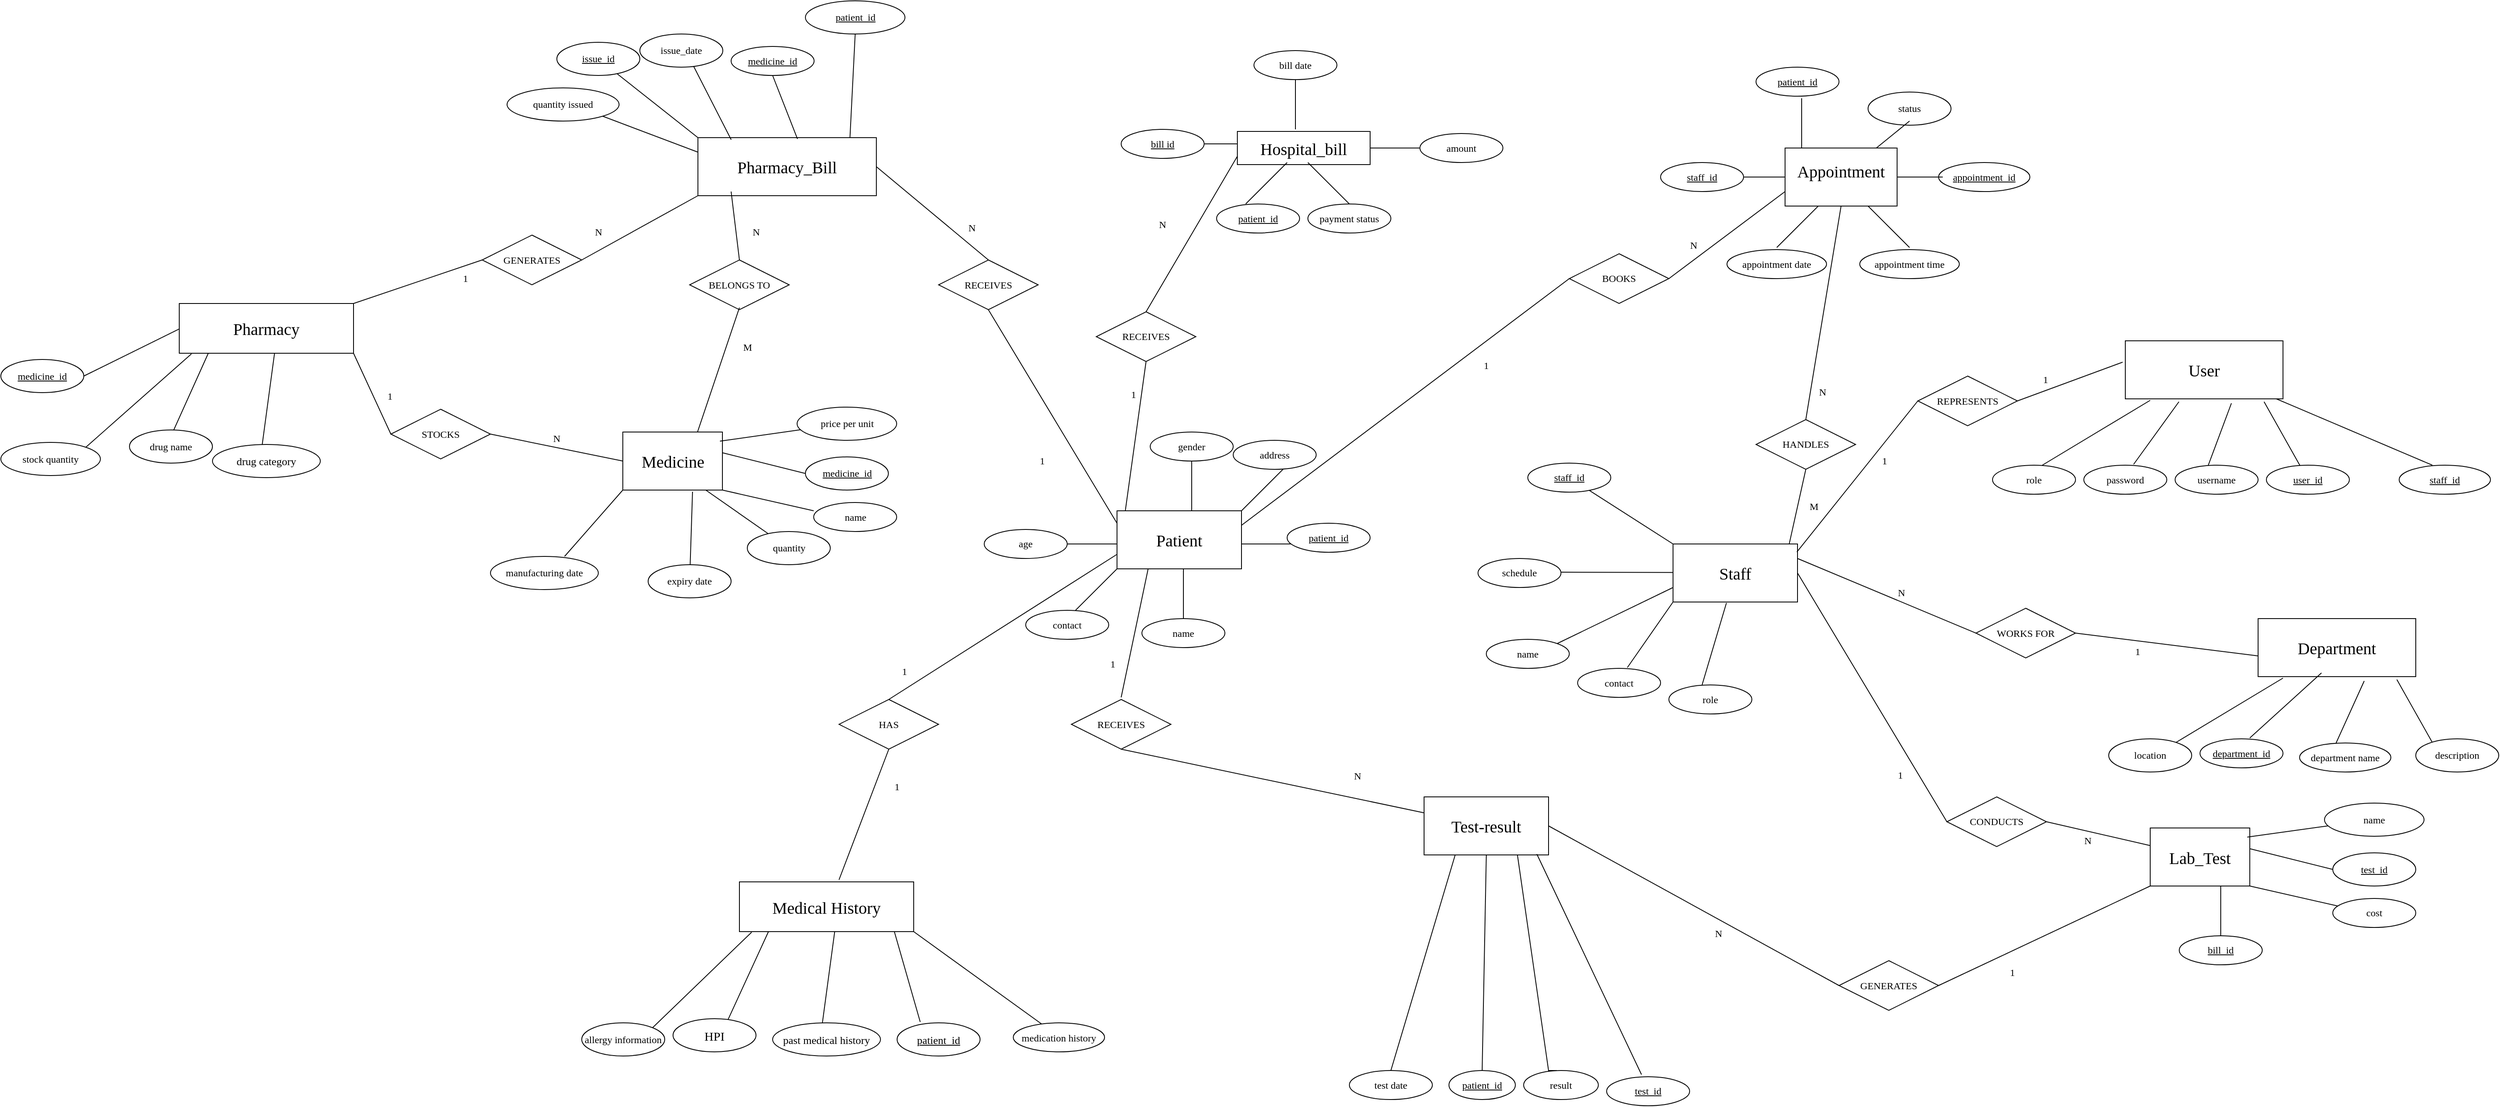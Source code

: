 <mxfile version="28.0.7">
  <diagram name="Page-1" id="LJ57rDY8PPAGXpahhUKY">
    <mxGraphModel dx="6023" dy="1873" grid="1" gridSize="10" guides="1" tooltips="1" connect="1" arrows="1" fold="1" page="1" pageScale="1" pageWidth="850" pageHeight="1100" background="#ffffff" math="0" shadow="0">
      <root>
        <mxCell id="0" />
        <mxCell id="1" parent="0" />
        <mxCell id="321F_N1XVPpt7X5Ty1k3-1" value="&lt;div&gt;&lt;font style=&quot;font-size: 20px;&quot;&gt;Appointment&lt;/font&gt;&lt;/div&gt;&lt;div&gt;&lt;font&gt;&lt;br&gt;&lt;/font&gt;&lt;/div&gt;" style="whiteSpace=wrap;html=1;align=center;labelBackgroundColor=none;fontFamily=Lucida Console;" parent="1" vertex="1">
          <mxGeometry x="430" y="367.5" width="135" height="70" as="geometry" />
        </mxCell>
        <mxCell id="321F_N1XVPpt7X5Ty1k3-2" value="&lt;u&gt;&lt;font&gt;appointment_id&lt;/font&gt;&lt;/u&gt;" style="ellipse;whiteSpace=wrap;html=1;align=center;labelBackgroundColor=none;fontFamily=Lucida Console;" parent="1" vertex="1">
          <mxGeometry x="615" y="385" width="110" height="35" as="geometry" />
        </mxCell>
        <mxCell id="321F_N1XVPpt7X5Ty1k3-3" value="&lt;u&gt;&lt;font&gt;patient_id&lt;/font&gt;&lt;/u&gt;" style="ellipse;whiteSpace=wrap;html=1;align=center;labelBackgroundColor=none;fontFamily=Lucida Console;" parent="1" vertex="1">
          <mxGeometry x="395" y="270" width="100" height="35" as="geometry" />
        </mxCell>
        <mxCell id="321F_N1XVPpt7X5Ty1k3-4" value="&lt;font&gt;&lt;u&gt;staff_id&lt;/u&gt;&lt;/font&gt;" style="ellipse;whiteSpace=wrap;html=1;align=center;labelBackgroundColor=none;fontFamily=Lucida Console;" parent="1" vertex="1">
          <mxGeometry x="280" y="385" width="100" height="35" as="geometry" />
        </mxCell>
        <mxCell id="321F_N1XVPpt7X5Ty1k3-5" value="" style="line;strokeWidth=1;rotatable=0;dashed=0;labelPosition=right;align=left;verticalAlign=middle;spacingTop=0;spacingLeft=6;points=[];portConstraint=eastwest;labelBackgroundColor=none;fontFamily=Lucida Console;" parent="1" vertex="1">
          <mxGeometry x="565" y="397.5" width="55" height="10" as="geometry" />
        </mxCell>
        <mxCell id="321F_N1XVPpt7X5Ty1k3-6" value="" style="line;strokeWidth=1;rotatable=0;dashed=0;labelPosition=right;align=left;verticalAlign=middle;spacingTop=0;spacingLeft=6;points=[];portConstraint=eastwest;direction=south;labelBackgroundColor=none;fontFamily=Lucida Console;" parent="1" vertex="1">
          <mxGeometry x="445" y="307.5" width="10" height="60" as="geometry" />
        </mxCell>
        <mxCell id="321F_N1XVPpt7X5Ty1k3-7" value="" style="line;strokeWidth=1;rotatable=0;dashed=0;labelPosition=right;align=left;verticalAlign=middle;spacingTop=0;spacingLeft=6;points=[];portConstraint=eastwest;labelBackgroundColor=none;fontFamily=Lucida Console;" parent="1" vertex="1">
          <mxGeometry x="380" y="397.5" width="50" height="10" as="geometry" />
        </mxCell>
        <mxCell id="321F_N1XVPpt7X5Ty1k3-8" value="&lt;font&gt;appointment date&lt;/font&gt;" style="ellipse;whiteSpace=wrap;html=1;align=center;labelBackgroundColor=none;fontFamily=Lucida Console;" parent="1" vertex="1">
          <mxGeometry x="360" y="490" width="120" height="35" as="geometry" />
        </mxCell>
        <mxCell id="321F_N1XVPpt7X5Ty1k3-9" value="&lt;font&gt;appointment time&lt;/font&gt;" style="ellipse;whiteSpace=wrap;html=1;align=center;labelBackgroundColor=none;fontFamily=Lucida Console;" parent="1" vertex="1">
          <mxGeometry x="520" y="490" width="120" height="35" as="geometry" />
        </mxCell>
        <mxCell id="321F_N1XVPpt7X5Ty1k3-10" value="&lt;font&gt;status&lt;/font&gt;" style="ellipse;whiteSpace=wrap;html=1;align=center;labelBackgroundColor=none;fontFamily=Lucida Console;" parent="1" vertex="1">
          <mxGeometry x="530" y="300" width="100" height="40" as="geometry" />
        </mxCell>
        <mxCell id="321F_N1XVPpt7X5Ty1k3-11" value="&lt;font style=&quot;font-size: 20px;&quot;&gt;Hospital_bill&lt;/font&gt;" style="whiteSpace=wrap;html=1;align=center;fontFamily=Lucida Console;" parent="1" vertex="1">
          <mxGeometry x="-230" y="347.5" width="160" height="40" as="geometry" />
        </mxCell>
        <mxCell id="321F_N1XVPpt7X5Ty1k3-12" value="&lt;font&gt;bill id&lt;/font&gt;" style="ellipse;whiteSpace=wrap;html=1;align=center;fontStyle=4;fontFamily=Lucida Console;" parent="1" vertex="1">
          <mxGeometry x="-370" y="345" width="100" height="35" as="geometry" />
        </mxCell>
        <mxCell id="321F_N1XVPpt7X5Ty1k3-13" value="&lt;u&gt;&lt;font&gt;patient_id&lt;/font&gt;&lt;/u&gt;" style="ellipse;whiteSpace=wrap;html=1;align=center;fontFamily=Lucida Console;" parent="1" vertex="1">
          <mxGeometry x="-255" y="435" width="100" height="35" as="geometry" />
        </mxCell>
        <mxCell id="321F_N1XVPpt7X5Ty1k3-14" value="&lt;font&gt;amount&lt;/font&gt;" style="ellipse;whiteSpace=wrap;html=1;align=center;fontFamily=Lucida Console;" parent="1" vertex="1">
          <mxGeometry x="-10" y="350" width="100" height="35" as="geometry" />
        </mxCell>
        <mxCell id="321F_N1XVPpt7X5Ty1k3-15" value="payment status" style="ellipse;whiteSpace=wrap;html=1;align=center;fontFamily=Lucida Console;" parent="1" vertex="1">
          <mxGeometry x="-145" y="435" width="100" height="35" as="geometry" />
        </mxCell>
        <mxCell id="321F_N1XVPpt7X5Ty1k3-16" value="&lt;font&gt;bill date&lt;/font&gt;" style="ellipse;whiteSpace=wrap;html=1;align=center;fontFamily=Lucida Console;" parent="1" vertex="1">
          <mxGeometry x="-210" y="250" width="100" height="35" as="geometry" />
        </mxCell>
        <mxCell id="321F_N1XVPpt7X5Ty1k3-17" value="" style="line;strokeWidth=1;rotatable=0;dashed=0;labelPosition=right;align=left;verticalAlign=middle;spacingTop=0;spacingLeft=6;points=[];portConstraint=eastwest;fontFamily=Lucida Console;" parent="1" vertex="1">
          <mxGeometry x="-70" y="362.5" width="60" height="10" as="geometry" />
        </mxCell>
        <mxCell id="321F_N1XVPpt7X5Ty1k3-18" value="" style="line;strokeWidth=1;rotatable=0;dashed=0;labelPosition=right;align=left;verticalAlign=middle;spacingTop=0;spacingLeft=6;points=[];portConstraint=eastwest;fontFamily=Lucida Console;" parent="1" vertex="1">
          <mxGeometry x="-270" y="357.5" width="40" height="10" as="geometry" />
        </mxCell>
        <mxCell id="321F_N1XVPpt7X5Ty1k3-19" value="" style="line;strokeWidth=1;rotatable=0;dashed=0;labelPosition=right;align=left;verticalAlign=middle;spacingTop=0;spacingLeft=6;points=[];portConstraint=eastwest;direction=south;fontFamily=Lucida Console;" parent="1" vertex="1">
          <mxGeometry x="-165" y="285" width="10" height="60" as="geometry" />
        </mxCell>
        <mxCell id="321F_N1XVPpt7X5Ty1k3-20" value="" style="endArrow=none;html=1;rounded=0;fontFamily=Lucida Console;" parent="1" edge="1">
          <mxGeometry width="50" height="50" relative="1" as="geometry">
            <mxPoint x="-220" y="435" as="sourcePoint" />
            <mxPoint x="-170" y="385" as="targetPoint" />
          </mxGeometry>
        </mxCell>
        <mxCell id="321F_N1XVPpt7X5Ty1k3-21" value="" style="endArrow=none;html=1;rounded=0;fontFamily=Lucida Console;" parent="1" edge="1">
          <mxGeometry width="50" height="50" relative="1" as="geometry">
            <mxPoint x="-95" y="435" as="sourcePoint" />
            <mxPoint x="-145" y="385" as="targetPoint" />
          </mxGeometry>
        </mxCell>
        <mxCell id="321F_N1XVPpt7X5Ty1k3-22" value="" style="endArrow=none;html=1;rounded=0;fontFamily=Lucida Console;" parent="1" edge="1">
          <mxGeometry width="50" height="50" relative="1" as="geometry">
            <mxPoint x="420" y="487.5" as="sourcePoint" />
            <mxPoint x="470" y="437.5" as="targetPoint" />
          </mxGeometry>
        </mxCell>
        <mxCell id="321F_N1XVPpt7X5Ty1k3-23" value="" style="endArrow=none;html=1;rounded=0;fontFamily=Lucida Console;" parent="1" edge="1">
          <mxGeometry width="50" height="50" relative="1" as="geometry">
            <mxPoint x="530" y="437.5" as="sourcePoint" />
            <mxPoint x="580" y="487.5" as="targetPoint" />
          </mxGeometry>
        </mxCell>
        <mxCell id="321F_N1XVPpt7X5Ty1k3-24" value="" style="endArrow=none;html=1;rounded=0;fontFamily=Lucida Console;" parent="1" edge="1">
          <mxGeometry width="50" height="50" relative="1" as="geometry">
            <mxPoint x="540" y="367.5" as="sourcePoint" />
            <mxPoint x="580" y="335" as="targetPoint" />
          </mxGeometry>
        </mxCell>
        <mxCell id="321F_N1XVPpt7X5Ty1k3-25" value="&lt;font style=&quot;font-size: 20px;&quot;&gt;Medicine&lt;/font&gt;" style="whiteSpace=wrap;html=1;align=center;fontFamily=Lucida Console;" parent="1" vertex="1">
          <mxGeometry x="-970.5" y="710" width="120" height="70" as="geometry" />
        </mxCell>
        <mxCell id="321F_N1XVPpt7X5Ty1k3-26" value="&lt;font&gt;medicine_id&lt;/font&gt;" style="ellipse;whiteSpace=wrap;html=1;align=center;fontStyle=4;fontFamily=Lucida Console;" parent="1" vertex="1">
          <mxGeometry x="-750.5" y="740" width="100" height="40" as="geometry" />
        </mxCell>
        <mxCell id="321F_N1XVPpt7X5Ty1k3-27" value="" style="endArrow=none;html=1;rounded=0;exitX=1;exitY=1;exitDx=0;exitDy=0;entryX=0;entryY=0.286;entryDx=0;entryDy=0;entryPerimeter=0;fontFamily=Lucida Console;" parent="1" source="321F_N1XVPpt7X5Ty1k3-25" target="321F_N1XVPpt7X5Ty1k3-28" edge="1">
          <mxGeometry relative="1" as="geometry">
            <mxPoint x="-820.5" y="840" as="sourcePoint" />
            <mxPoint x="-750.5" y="680" as="targetPoint" />
          </mxGeometry>
        </mxCell>
        <mxCell id="321F_N1XVPpt7X5Ty1k3-28" value="&lt;div&gt;&lt;font&gt;name&lt;/font&gt;&lt;/div&gt;" style="ellipse;whiteSpace=wrap;html=1;align=center;fontFamily=Lucida Console;" parent="1" vertex="1">
          <mxGeometry x="-740.5" y="795" width="100" height="35" as="geometry" />
        </mxCell>
        <mxCell id="321F_N1XVPpt7X5Ty1k3-29" value="" style="endArrow=none;html=1;rounded=0;exitX=0.833;exitY=1;exitDx=0;exitDy=0;exitPerimeter=0;fontFamily=Lucida Console;" parent="1" source="321F_N1XVPpt7X5Ty1k3-25" target="321F_N1XVPpt7X5Ty1k3-30" edge="1">
          <mxGeometry relative="1" as="geometry">
            <mxPoint x="-854.5" y="644" as="sourcePoint" />
            <mxPoint x="-770.5" y="730" as="targetPoint" />
          </mxGeometry>
        </mxCell>
        <mxCell id="321F_N1XVPpt7X5Ty1k3-30" value="&lt;font&gt;quantity&lt;/font&gt;" style="ellipse;whiteSpace=wrap;html=1;align=center;fontFamily=Lucida Console;" parent="1" vertex="1">
          <mxGeometry x="-820.5" y="830" width="100" height="40" as="geometry" />
        </mxCell>
        <mxCell id="321F_N1XVPpt7X5Ty1k3-31" value="" style="endArrow=none;html=1;rounded=0;entryX=0;entryY=0.5;entryDx=0;entryDy=0;exitX=1;exitY=0.357;exitDx=0;exitDy=0;exitPerimeter=0;fontFamily=Lucida Console;" parent="1" source="321F_N1XVPpt7X5Ty1k3-25" target="321F_N1XVPpt7X5Ty1k3-26" edge="1">
          <mxGeometry relative="1" as="geometry">
            <mxPoint x="-860.5" y="735" as="sourcePoint" />
            <mxPoint x="-650.5" y="840" as="targetPoint" />
          </mxGeometry>
        </mxCell>
        <mxCell id="321F_N1XVPpt7X5Ty1k3-32" value="" style="endArrow=none;html=1;rounded=0;exitX=0.975;exitY=0.157;exitDx=0;exitDy=0;exitPerimeter=0;fontFamily=Lucida Console;" parent="1" source="321F_N1XVPpt7X5Ty1k3-25" edge="1">
          <mxGeometry relative="1" as="geometry">
            <mxPoint x="-870.5" y="840" as="sourcePoint" />
            <mxPoint x="-756.356" y="707.304" as="targetPoint" />
          </mxGeometry>
        </mxCell>
        <mxCell id="321F_N1XVPpt7X5Ty1k3-33" value="&lt;font&gt;price per unit&lt;/font&gt;" style="ellipse;whiteSpace=wrap;html=1;align=center;fontFamily=Lucida Console;" parent="1" vertex="1">
          <mxGeometry x="-760.5" y="680" width="120" height="40" as="geometry" />
        </mxCell>
        <mxCell id="321F_N1XVPpt7X5Ty1k3-34" value="" style="endArrow=none;html=1;rounded=0;exitX=0.7;exitY=1.029;exitDx=0;exitDy=0;exitPerimeter=0;fontFamily=Lucida Console;" parent="1" source="321F_N1XVPpt7X5Ty1k3-25" target="321F_N1XVPpt7X5Ty1k3-35" edge="1">
          <mxGeometry relative="1" as="geometry">
            <mxPoint x="-910.5" y="840" as="sourcePoint" />
            <mxPoint x="-820.5" y="890" as="targetPoint" />
          </mxGeometry>
        </mxCell>
        <mxCell id="321F_N1XVPpt7X5Ty1k3-35" value="&lt;font&gt;expiry date&lt;/font&gt;" style="ellipse;whiteSpace=wrap;html=1;align=center;fontFamily=Lucida Console;" parent="1" vertex="1">
          <mxGeometry x="-940" y="870" width="100" height="40" as="geometry" />
        </mxCell>
        <mxCell id="321F_N1XVPpt7X5Ty1k3-36" value="&lt;font style=&quot;font-size: 20px;&quot;&gt;Pharmacy_Bill&lt;/font&gt;" style="whiteSpace=wrap;html=1;align=center;fontFamily=Lucida Console;" parent="1" vertex="1">
          <mxGeometry x="-880" y="355" width="215" height="70" as="geometry" />
        </mxCell>
        <mxCell id="321F_N1XVPpt7X5Ty1k3-37" value="&lt;font&gt;issue_id&lt;/font&gt;" style="ellipse;whiteSpace=wrap;html=1;align=center;fontStyle=4;fontFamily=Lucida Console;" parent="1" vertex="1">
          <mxGeometry x="-1050" y="240" width="100" height="40" as="geometry" />
        </mxCell>
        <mxCell id="321F_N1XVPpt7X5Ty1k3-38" value="" style="endArrow=none;html=1;rounded=0;entryX=0;entryY=0;entryDx=0;entryDy=0;fontFamily=Lucida Console;" parent="1" source="321F_N1XVPpt7X5Ty1k3-37" target="321F_N1XVPpt7X5Ty1k3-36" edge="1">
          <mxGeometry relative="1" as="geometry">
            <mxPoint x="-960.5" y="371.51" as="sourcePoint" />
            <mxPoint x="-867.5" y="397.5" as="targetPoint" />
          </mxGeometry>
        </mxCell>
        <mxCell id="321F_N1XVPpt7X5Ty1k3-39" value="&lt;u&gt;&lt;font&gt;medicine_id&lt;/font&gt;&lt;/u&gt;" style="ellipse;whiteSpace=wrap;html=1;align=center;fontFamily=Lucida Console;" parent="1" vertex="1">
          <mxGeometry x="-840" y="245" width="100" height="35" as="geometry" />
        </mxCell>
        <mxCell id="321F_N1XVPpt7X5Ty1k3-40" value="" style="endArrow=none;html=1;rounded=0;exitX=1;exitY=1;exitDx=0;exitDy=0;entryX=0;entryY=0.25;entryDx=0;entryDy=0;fontFamily=Lucida Console;" parent="1" source="321F_N1XVPpt7X5Ty1k3-41" target="321F_N1XVPpt7X5Ty1k3-36" edge="1">
          <mxGeometry relative="1" as="geometry">
            <mxPoint x="-986.095" y="409.775" as="sourcePoint" />
            <mxPoint x="-919.997" y="357.5" as="targetPoint" />
          </mxGeometry>
        </mxCell>
        <mxCell id="321F_N1XVPpt7X5Ty1k3-41" value="&lt;font&gt;quantity&amp;nbsp;&lt;/font&gt;issued" style="ellipse;whiteSpace=wrap;html=1;align=center;fontFamily=Lucida Console;" parent="1" vertex="1">
          <mxGeometry x="-1110" y="295" width="135" height="40" as="geometry" />
        </mxCell>
        <mxCell id="321F_N1XVPpt7X5Ty1k3-42" value="" style="endArrow=none;html=1;rounded=0;exitX=0.5;exitY=1;exitDx=0;exitDy=0;entryX=0.558;entryY=0.022;entryDx=0;entryDy=0;entryPerimeter=0;fontFamily=Lucida Console;" parent="1" source="321F_N1XVPpt7X5Ty1k3-39" target="321F_N1XVPpt7X5Ty1k3-36" edge="1">
          <mxGeometry relative="1" as="geometry">
            <mxPoint x="-810.5" y="300" as="sourcePoint" />
            <mxPoint x="-760" y="350" as="targetPoint" />
          </mxGeometry>
        </mxCell>
        <mxCell id="321F_N1XVPpt7X5Ty1k3-43" value="" style="endArrow=none;html=1;rounded=0;exitX=0.5;exitY=1;exitDx=0;exitDy=0;entryX=0.852;entryY=0.007;entryDx=0;entryDy=0;entryPerimeter=0;fontFamily=Lucida Console;" parent="1" source="321F_N1XVPpt7X5Ty1k3-44" target="321F_N1XVPpt7X5Ty1k3-36" edge="1">
          <mxGeometry relative="1" as="geometry">
            <mxPoint x="-936.525" y="357.502" as="sourcePoint" />
            <mxPoint x="-865.448" y="370.92" as="targetPoint" />
            <Array as="points" />
          </mxGeometry>
        </mxCell>
        <mxCell id="321F_N1XVPpt7X5Ty1k3-44" value="&lt;font&gt;&lt;u&gt;patient_id&lt;/u&gt;&lt;/font&gt;" style="ellipse;whiteSpace=wrap;html=1;align=center;fontFamily=Lucida Console;" parent="1" vertex="1">
          <mxGeometry x="-750.5" y="190" width="120" height="40" as="geometry" />
        </mxCell>
        <mxCell id="321F_N1XVPpt7X5Ty1k3-45" value="" style="endArrow=none;html=1;rounded=0;exitX=0.7;exitY=1.029;exitDx=0;exitDy=0;exitPerimeter=0;fontFamily=Lucida Console;" parent="1" edge="1">
          <mxGeometry relative="1" as="geometry">
            <mxPoint x="-890" y="259.53" as="sourcePoint" />
            <mxPoint x="-839.902" y="357.497" as="targetPoint" />
          </mxGeometry>
        </mxCell>
        <mxCell id="321F_N1XVPpt7X5Ty1k3-46" value="&lt;font&gt;issue_date&lt;/font&gt;" style="ellipse;whiteSpace=wrap;html=1;align=center;fontFamily=Lucida Console;" parent="1" vertex="1">
          <mxGeometry x="-950" y="230" width="100" height="40" as="geometry" />
        </mxCell>
        <mxCell id="321F_N1XVPpt7X5Ty1k3-47" value="&lt;font style=&quot;font-size: 20px;&quot;&gt;Lab_Test&lt;/font&gt;" style="whiteSpace=wrap;html=1;align=center;fontFamily=Lucida Console;" parent="1" vertex="1">
          <mxGeometry x="870" y="1187.5" width="120" height="70" as="geometry" />
        </mxCell>
        <mxCell id="321F_N1XVPpt7X5Ty1k3-48" value="&lt;font&gt;test_id&lt;/font&gt;" style="ellipse;whiteSpace=wrap;html=1;align=center;fontStyle=4;fontFamily=Lucida Console;" parent="1" vertex="1">
          <mxGeometry x="1090" y="1217.5" width="100" height="40" as="geometry" />
        </mxCell>
        <mxCell id="321F_N1XVPpt7X5Ty1k3-49" value="" style="endArrow=none;html=1;rounded=0;exitX=1;exitY=1;exitDx=0;exitDy=0;entryX=0;entryY=0.286;entryDx=0;entryDy=0;entryPerimeter=0;fontFamily=Lucida Console;" parent="1" source="321F_N1XVPpt7X5Ty1k3-47" edge="1">
          <mxGeometry relative="1" as="geometry">
            <mxPoint x="1020" y="1317.5" as="sourcePoint" />
            <mxPoint x="1100.0" y="1282.51" as="targetPoint" />
          </mxGeometry>
        </mxCell>
        <mxCell id="321F_N1XVPpt7X5Ty1k3-50" value="cost" style="ellipse;whiteSpace=wrap;html=1;align=center;fontFamily=Lucida Console;" parent="1" vertex="1">
          <mxGeometry x="1090" y="1272.5" width="100" height="35" as="geometry" />
        </mxCell>
        <mxCell id="321F_N1XVPpt7X5Ty1k3-51" value="" style="endArrow=none;html=1;rounded=0;entryX=0;entryY=0.5;entryDx=0;entryDy=0;exitX=1;exitY=0.357;exitDx=0;exitDy=0;exitPerimeter=0;fontFamily=Lucida Console;" parent="1" source="321F_N1XVPpt7X5Ty1k3-47" target="321F_N1XVPpt7X5Ty1k3-48" edge="1">
          <mxGeometry relative="1" as="geometry">
            <mxPoint x="980" y="1212.5" as="sourcePoint" />
            <mxPoint x="1190" y="1317.5" as="targetPoint" />
          </mxGeometry>
        </mxCell>
        <mxCell id="321F_N1XVPpt7X5Ty1k3-52" value="" style="endArrow=none;html=1;rounded=0;exitX=0.975;exitY=0.157;exitDx=0;exitDy=0;exitPerimeter=0;fontFamily=Lucida Console;" parent="1" source="321F_N1XVPpt7X5Ty1k3-47" target="321F_N1XVPpt7X5Ty1k3-53" edge="1">
          <mxGeometry relative="1" as="geometry">
            <mxPoint x="970" y="1317.5" as="sourcePoint" />
            <mxPoint x="1100" y="1177.5" as="targetPoint" />
          </mxGeometry>
        </mxCell>
        <mxCell id="321F_N1XVPpt7X5Ty1k3-53" value="&lt;font&gt;name&lt;/font&gt;" style="ellipse;whiteSpace=wrap;html=1;align=center;fontFamily=Lucida Console;" parent="1" vertex="1">
          <mxGeometry x="1080" y="1157.5" width="120" height="40" as="geometry" />
        </mxCell>
        <mxCell id="321F_N1XVPpt7X5Ty1k3-71" value="&lt;font style=&quot;font-size: 20px;&quot;&gt;Test-result&lt;/font&gt;" style="whiteSpace=wrap;html=1;align=center;fontFamily=Lucida Console;" parent="1" vertex="1">
          <mxGeometry x="-5" y="1150" width="150" height="70" as="geometry" />
        </mxCell>
        <mxCell id="321F_N1XVPpt7X5Ty1k3-72" style="edgeStyle=orthogonalEdgeStyle;rounded=0;orthogonalLoop=1;jettySize=auto;html=1;exitX=0.5;exitY=1;exitDx=0;exitDy=0;fontFamily=Lucida Console;" parent="1" source="321F_N1XVPpt7X5Ty1k3-71" target="321F_N1XVPpt7X5Ty1k3-71" edge="1">
          <mxGeometry relative="1" as="geometry" />
        </mxCell>
        <mxCell id="321F_N1XVPpt7X5Ty1k3-73" value="&lt;font style=&quot;font-size: 12px;&quot;&gt;patient_id&lt;/font&gt;" style="ellipse;whiteSpace=wrap;html=1;align=center;fontStyle=4;fontFamily=Lucida Console;" parent="1" vertex="1">
          <mxGeometry x="25" y="1480" width="80" height="35" as="geometry" />
        </mxCell>
        <mxCell id="321F_N1XVPpt7X5Ty1k3-74" value="" style="endArrow=none;html=1;rounded=0;entryX=0.5;entryY=1;entryDx=0;entryDy=0;fontFamily=Lucida Console;" parent="1" target="321F_N1XVPpt7X5Ty1k3-71" edge="1">
          <mxGeometry relative="1" as="geometry">
            <mxPoint x="65" y="1480" as="sourcePoint" />
            <mxPoint x="75" y="1240" as="targetPoint" />
          </mxGeometry>
        </mxCell>
        <mxCell id="321F_N1XVPpt7X5Ty1k3-75" value="" style="endArrow=none;html=1;rounded=0;entryX=0.75;entryY=1;entryDx=0;entryDy=0;fontFamily=Lucida Console;" parent="1" target="321F_N1XVPpt7X5Ty1k3-71" edge="1">
          <mxGeometry relative="1" as="geometry">
            <mxPoint x="155" y="1480" as="sourcePoint" />
            <mxPoint x="165" y="1320" as="targetPoint" />
            <Array as="points">
              <mxPoint x="145" y="1480" />
            </Array>
          </mxGeometry>
        </mxCell>
        <mxCell id="321F_N1XVPpt7X5Ty1k3-76" value="&lt;font&gt;result&lt;/font&gt;" style="ellipse;whiteSpace=wrap;html=1;align=center;fontFamily=Lucida Console;" parent="1" vertex="1">
          <mxGeometry x="115" y="1480" width="90" height="35" as="geometry" />
        </mxCell>
        <mxCell id="321F_N1XVPpt7X5Ty1k3-77" value="&lt;font&gt;test_id&lt;/font&gt;" style="ellipse;whiteSpace=wrap;html=1;align=center;fontStyle=4;fontFamily=Lucida Console;" parent="1" vertex="1">
          <mxGeometry x="215" y="1487.5" width="100" height="35" as="geometry" />
        </mxCell>
        <mxCell id="321F_N1XVPpt7X5Ty1k3-78" value="" style="endArrow=none;html=1;rounded=0;entryX=0.906;entryY=0.986;entryDx=0;entryDy=0;entryPerimeter=0;exitX=0.42;exitY=-0.075;exitDx=0;exitDy=0;exitPerimeter=0;fontFamily=Lucida Console;" parent="1" source="321F_N1XVPpt7X5Ty1k3-77" target="321F_N1XVPpt7X5Ty1k3-71" edge="1">
          <mxGeometry relative="1" as="geometry">
            <mxPoint x="125" y="1460" as="sourcePoint" />
            <mxPoint x="285" y="1460" as="targetPoint" />
          </mxGeometry>
        </mxCell>
        <mxCell id="321F_N1XVPpt7X5Ty1k3-79" value="" style="endArrow=none;html=1;rounded=0;entryX=0.25;entryY=1;entryDx=0;entryDy=0;fontFamily=Lucida Console;" parent="1" target="321F_N1XVPpt7X5Ty1k3-71" edge="1">
          <mxGeometry relative="1" as="geometry">
            <mxPoint x="-45" y="1480" as="sourcePoint" />
            <mxPoint x="165" y="1490" as="targetPoint" />
            <Array as="points" />
          </mxGeometry>
        </mxCell>
        <mxCell id="321F_N1XVPpt7X5Ty1k3-80" value="" style="resizable=0;html=1;whiteSpace=wrap;align=right;verticalAlign=bottom;fontFamily=Lucida Console;" parent="321F_N1XVPpt7X5Ty1k3-79" connectable="0" vertex="1">
          <mxGeometry x="1" relative="1" as="geometry" />
        </mxCell>
        <mxCell id="321F_N1XVPpt7X5Ty1k3-81" style="edgeStyle=orthogonalEdgeStyle;rounded=0;orthogonalLoop=1;jettySize=auto;html=1;fontFamily=Lucida Console;" parent="1" edge="1">
          <mxGeometry relative="1" as="geometry">
            <mxPoint x="-35" y="1480" as="targetPoint" />
            <mxPoint x="-45" y="1487.5" as="sourcePoint" />
          </mxGeometry>
        </mxCell>
        <mxCell id="321F_N1XVPpt7X5Ty1k3-82" value="&lt;font&gt;test date&lt;/font&gt;" style="ellipse;whiteSpace=wrap;html=1;align=center;fontFamily=Lucida Console;" parent="1" vertex="1">
          <mxGeometry x="-95" y="1480" width="100" height="35" as="geometry" />
        </mxCell>
        <mxCell id="321F_N1XVPpt7X5Ty1k3-83" value="&lt;font&gt;&lt;span style=&quot;font-size: 20px;&quot;&gt;Staff&lt;/span&gt;&lt;/font&gt;" style="whiteSpace=wrap;html=1;align=center;fontFamily=Lucida Console;" parent="1" vertex="1">
          <mxGeometry x="295" y="845" width="150" height="70" as="geometry" />
        </mxCell>
        <mxCell id="321F_N1XVPpt7X5Ty1k3-84" style="edgeStyle=orthogonalEdgeStyle;rounded=0;orthogonalLoop=1;jettySize=auto;html=1;exitX=0.5;exitY=1;exitDx=0;exitDy=0;fontFamily=Lucida Console;" parent="1" source="321F_N1XVPpt7X5Ty1k3-83" target="321F_N1XVPpt7X5Ty1k3-83" edge="1">
          <mxGeometry relative="1" as="geometry" />
        </mxCell>
        <mxCell id="321F_N1XVPpt7X5Ty1k3-85" value="&lt;font&gt;staff_id&lt;/font&gt;" style="ellipse;whiteSpace=wrap;html=1;align=center;fontStyle=4;fontFamily=Lucida Console;" parent="1" vertex="1">
          <mxGeometry x="120" y="747.5" width="100" height="35" as="geometry" />
        </mxCell>
        <mxCell id="321F_N1XVPpt7X5Ty1k3-86" value="&lt;font&gt;role&lt;/font&gt;" style="ellipse;whiteSpace=wrap;html=1;align=center;fontFamily=Lucida Console;" parent="1" vertex="1">
          <mxGeometry x="290" y="1015" width="100" height="35" as="geometry" />
        </mxCell>
        <mxCell id="321F_N1XVPpt7X5Ty1k3-87" value="&lt;font&gt;name&lt;/font&gt;" style="ellipse;whiteSpace=wrap;html=1;align=center;fontFamily=Lucida Console;" parent="1" vertex="1">
          <mxGeometry x="70" y="960" width="100" height="35" as="geometry" />
        </mxCell>
        <mxCell id="321F_N1XVPpt7X5Ty1k3-88" value="&lt;font&gt;contact&lt;/font&gt;" style="ellipse;whiteSpace=wrap;html=1;align=center;fontFamily=Lucida Console;" parent="1" vertex="1">
          <mxGeometry x="180" y="995" width="100" height="35" as="geometry" />
        </mxCell>
        <mxCell id="321F_N1XVPpt7X5Ty1k3-91" value="" style="endArrow=none;html=1;rounded=0;exitX=0.6;exitY=-0.029;exitDx=0;exitDy=0;exitPerimeter=0;entryX=0;entryY=1;entryDx=0;entryDy=0;fontFamily=Lucida Console;" parent="1" source="321F_N1XVPpt7X5Ty1k3-88" target="321F_N1XVPpt7X5Ty1k3-83" edge="1">
          <mxGeometry relative="1" as="geometry">
            <mxPoint x="110" y="1155" as="sourcePoint" />
            <mxPoint x="300" y="920" as="targetPoint" />
          </mxGeometry>
        </mxCell>
        <mxCell id="321F_N1XVPpt7X5Ty1k3-92" value="" style="endArrow=none;html=1;rounded=0;entryX=0.429;entryY=1.016;entryDx=0;entryDy=0;entryPerimeter=0;exitX=0.4;exitY=0;exitDx=0;exitDy=0;exitPerimeter=0;fontFamily=Lucida Console;" parent="1" source="321F_N1XVPpt7X5Ty1k3-86" target="321F_N1XVPpt7X5Ty1k3-83" edge="1">
          <mxGeometry relative="1" as="geometry">
            <mxPoint x="400" y="995" as="sourcePoint" />
            <mxPoint x="270" y="1155" as="targetPoint" />
          </mxGeometry>
        </mxCell>
        <mxCell id="321F_N1XVPpt7X5Ty1k3-93" value="" style="endArrow=none;html=1;rounded=0;entryX=0;entryY=0;entryDx=0;entryDy=0;fontFamily=Lucida Console;" parent="1" source="321F_N1XVPpt7X5Ty1k3-85" target="321F_N1XVPpt7X5Ty1k3-83" edge="1">
          <mxGeometry relative="1" as="geometry">
            <mxPoint x="110" y="1155" as="sourcePoint" />
            <mxPoint x="290" y="850" as="targetPoint" />
          </mxGeometry>
        </mxCell>
        <mxCell id="321F_N1XVPpt7X5Ty1k3-94" value="&lt;font&gt;&lt;span style=&quot;font-size: 20px;&quot;&gt;User&lt;/span&gt;&lt;/font&gt;" style="whiteSpace=wrap;html=1;align=center;fontFamily=Lucida Console;" parent="1" vertex="1">
          <mxGeometry x="840" y="600" width="190" height="70" as="geometry" />
        </mxCell>
        <mxCell id="321F_N1XVPpt7X5Ty1k3-95" style="edgeStyle=orthogonalEdgeStyle;rounded=0;orthogonalLoop=1;jettySize=auto;html=1;exitX=0.5;exitY=1;exitDx=0;exitDy=0;fontFamily=Lucida Console;" parent="1" source="321F_N1XVPpt7X5Ty1k3-94" target="321F_N1XVPpt7X5Ty1k3-94" edge="1">
          <mxGeometry relative="1" as="geometry" />
        </mxCell>
        <mxCell id="321F_N1XVPpt7X5Ty1k3-96" value="&lt;font&gt;user_id&lt;/font&gt;" style="ellipse;whiteSpace=wrap;html=1;align=center;fontStyle=4;fontFamily=Lucida Console;" parent="1" vertex="1">
          <mxGeometry x="1010" y="750" width="100" height="35" as="geometry" />
        </mxCell>
        <mxCell id="321F_N1XVPpt7X5Ty1k3-97" value="&lt;font&gt;username&lt;/font&gt;" style="ellipse;whiteSpace=wrap;html=1;align=center;fontFamily=Lucida Console;" parent="1" vertex="1">
          <mxGeometry x="900" y="750" width="100" height="35" as="geometry" />
        </mxCell>
        <mxCell id="321F_N1XVPpt7X5Ty1k3-98" value="&lt;font&gt;role&lt;/font&gt;" style="ellipse;whiteSpace=wrap;html=1;align=center;fontFamily=Lucida Console;" parent="1" vertex="1">
          <mxGeometry x="680" y="750" width="100" height="35" as="geometry" />
        </mxCell>
        <mxCell id="321F_N1XVPpt7X5Ty1k3-99" value="&lt;font&gt;password&lt;/font&gt;" style="ellipse;whiteSpace=wrap;html=1;align=center;fontFamily=Lucida Console;" parent="1" vertex="1">
          <mxGeometry x="790" y="750" width="100" height="35" as="geometry" />
        </mxCell>
        <mxCell id="321F_N1XVPpt7X5Ty1k3-100" value="" style="endArrow=none;html=1;rounded=0;exitX=0.6;exitY=-0.029;exitDx=0;exitDy=0;exitPerimeter=0;entryX=0.34;entryY=1.05;entryDx=0;entryDy=0;entryPerimeter=0;fontFamily=Lucida Console;" parent="1" source="321F_N1XVPpt7X5Ty1k3-99" target="321F_N1XVPpt7X5Ty1k3-94" edge="1">
          <mxGeometry relative="1" as="geometry">
            <mxPoint x="640" y="900" as="sourcePoint" />
            <mxPoint x="870" y="660" as="targetPoint" />
          </mxGeometry>
        </mxCell>
        <mxCell id="321F_N1XVPpt7X5Ty1k3-101" value="" style="endArrow=none;html=1;rounded=0;entryX=0.673;entryY=1.075;entryDx=0;entryDy=0;entryPerimeter=0;exitX=0.4;exitY=0;exitDx=0;exitDy=0;exitPerimeter=0;fontFamily=Lucida Console;" parent="1" source="321F_N1XVPpt7X5Ty1k3-97" target="321F_N1XVPpt7X5Ty1k3-94" edge="1">
          <mxGeometry relative="1" as="geometry">
            <mxPoint x="930" y="740" as="sourcePoint" />
            <mxPoint x="800" y="900" as="targetPoint" />
          </mxGeometry>
        </mxCell>
        <mxCell id="321F_N1XVPpt7X5Ty1k3-102" value="" style="endArrow=none;html=1;rounded=0;entryX=0.88;entryY=1.05;entryDx=0;entryDy=0;entryPerimeter=0;fontFamily=Lucida Console;" parent="1" source="321F_N1XVPpt7X5Ty1k3-96" target="321F_N1XVPpt7X5Ty1k3-94" edge="1">
          <mxGeometry relative="1" as="geometry">
            <mxPoint x="640" y="900" as="sourcePoint" />
            <mxPoint x="1020" y="710" as="targetPoint" />
          </mxGeometry>
        </mxCell>
        <mxCell id="321F_N1XVPpt7X5Ty1k3-103" value="" style="endArrow=none;html=1;rounded=0;exitX=0.6;exitY=0;exitDx=0;exitDy=0;exitPerimeter=0;entryX=0.158;entryY=1.025;entryDx=0;entryDy=0;entryPerimeter=0;fontFamily=Lucida Console;" parent="1" source="321F_N1XVPpt7X5Ty1k3-98" target="321F_N1XVPpt7X5Ty1k3-94" edge="1">
          <mxGeometry relative="1" as="geometry">
            <mxPoint x="830" y="650" as="sourcePoint" />
            <mxPoint x="850" y="642" as="targetPoint" />
          </mxGeometry>
        </mxCell>
        <mxCell id="321F_N1XVPpt7X5Ty1k3-104" value="&lt;font&gt;staff_id&lt;/font&gt;" style="ellipse;whiteSpace=wrap;html=1;align=center;fontStyle=4;fontFamily=Lucida Console;" parent="1" vertex="1">
          <mxGeometry x="1170" y="750" width="110" height="35" as="geometry" />
        </mxCell>
        <mxCell id="321F_N1XVPpt7X5Ty1k3-105" value="" style="endArrow=none;html=1;rounded=0;entryX=0.958;entryY=1;entryDx=0;entryDy=0;entryPerimeter=0;fontFamily=Lucida Console;" parent="1" target="321F_N1XVPpt7X5Ty1k3-94" edge="1">
          <mxGeometry relative="1" as="geometry">
            <mxPoint x="1210" y="750" as="sourcePoint" />
            <mxPoint x="1050" y="680" as="targetPoint" />
          </mxGeometry>
        </mxCell>
        <mxCell id="321F_N1XVPpt7X5Ty1k3-106" value="" style="line;strokeWidth=1;rotatable=0;dashed=0;labelPosition=right;align=left;verticalAlign=middle;spacingTop=0;spacingLeft=6;points=[];portConstraint=eastwest;direction=south;fontFamily=Lucida Console;" parent="1" vertex="1">
          <mxGeometry x="952.5" y="1257.5" width="5" height="60" as="geometry" />
        </mxCell>
        <mxCell id="321F_N1XVPpt7X5Ty1k3-107" value="&lt;u&gt;&lt;font&gt;bill_id&lt;/font&gt;&lt;/u&gt;" style="ellipse;whiteSpace=wrap;html=1;align=center;fontFamily=Lucida Console;" parent="1" vertex="1">
          <mxGeometry x="905" y="1317.5" width="100" height="35" as="geometry" />
        </mxCell>
        <mxCell id="321F_N1XVPpt7X5Ty1k3-108" value="" style="endArrow=none;html=1;rounded=0;fontFamily=Lucida Console;" parent="1" edge="1">
          <mxGeometry relative="1" as="geometry">
            <mxPoint x="160" y="879" as="sourcePoint" />
            <mxPoint x="295" y="879.41" as="targetPoint" />
          </mxGeometry>
        </mxCell>
        <mxCell id="321F_N1XVPpt7X5Ty1k3-109" value="&lt;font&gt;schedule&lt;/font&gt;" style="ellipse;whiteSpace=wrap;html=1;align=center;fontFamily=Lucida Console;" parent="1" vertex="1">
          <mxGeometry x="60" y="862.5" width="100" height="35" as="geometry" />
        </mxCell>
        <mxCell id="321F_N1XVPpt7X5Ty1k3-117" value="" style="endArrow=none;html=1;rounded=0;entryX=0;entryY=0.75;entryDx=0;entryDy=0;exitX=0.5;exitY=0;exitDx=0;exitDy=0;fontFamily=Lucida Console;" parent="1" source="321F_N1XVPpt7X5Ty1k3-115" target="321F_N1XVPpt7X5Ty1k3-11" edge="1">
          <mxGeometry relative="1" as="geometry">
            <mxPoint x="-340" y="560" as="sourcePoint" />
            <mxPoint x="-400" y="385" as="targetPoint" />
          </mxGeometry>
        </mxCell>
        <mxCell id="321F_N1XVPpt7X5Ty1k3-137" value="N" style="text;html=1;align=center;verticalAlign=middle;whiteSpace=wrap;rounded=0;fontFamily=Lucida Console;" parent="1" vertex="1">
          <mxGeometry x="-350" y="445" width="60" height="30" as="geometry" />
        </mxCell>
        <mxCell id="321F_N1XVPpt7X5Ty1k3-138" value="&lt;font&gt;BOOKS&lt;/font&gt;" style="shape=rhombus;perimeter=rhombusPerimeter;whiteSpace=wrap;html=1;align=center;fontFamily=Lucida Console;" parent="1" vertex="1">
          <mxGeometry x="170" y="495" width="120" height="60" as="geometry" />
        </mxCell>
        <mxCell id="321F_N1XVPpt7X5Ty1k3-139" value="1" style="text;html=1;align=center;verticalAlign=middle;whiteSpace=wrap;rounded=0;container=1;fontFamily=Lucida Console;" parent="1" vertex="1">
          <mxGeometry x="40" y="615" width="60" height="30" as="geometry" />
        </mxCell>
        <mxCell id="321F_N1XVPpt7X5Ty1k3-140" value="" style="endArrow=none;html=1;rounded=0;entryX=0;entryY=0.5;entryDx=0;entryDy=0;exitX=1;exitY=0.25;exitDx=0;exitDy=0;fontFamily=Lucida Console;" parent="1" source="321F_N1XVPpt7X5Ty1k3-56" target="321F_N1XVPpt7X5Ty1k3-138" edge="1">
          <mxGeometry relative="1" as="geometry">
            <mxPoint x="-150" y="620" as="sourcePoint" />
            <mxPoint x="230" y="555" as="targetPoint" />
          </mxGeometry>
        </mxCell>
        <mxCell id="321F_N1XVPpt7X5Ty1k3-141" value="N" style="text;html=1;align=center;verticalAlign=middle;whiteSpace=wrap;rounded=0;fontFamily=Lucida Console;" parent="1" vertex="1">
          <mxGeometry x="290" y="470" width="60" height="30" as="geometry" />
        </mxCell>
        <mxCell id="321F_N1XVPpt7X5Ty1k3-143" value="" style="endArrow=none;html=1;rounded=0;entryX=0;entryY=0.75;entryDx=0;entryDy=0;exitX=1;exitY=0.5;exitDx=0;exitDy=0;fontFamily=Lucida Console;" parent="1" source="321F_N1XVPpt7X5Ty1k3-138" target="321F_N1XVPpt7X5Ty1k3-1" edge="1">
          <mxGeometry relative="1" as="geometry">
            <mxPoint x="230" y="495" as="sourcePoint" />
            <mxPoint x="420" y="430" as="targetPoint" />
          </mxGeometry>
        </mxCell>
        <mxCell id="321F_N1XVPpt7X5Ty1k3-144" value="&lt;font&gt;RECEIVES&lt;/font&gt;" style="shape=rhombus;perimeter=rhombusPerimeter;whiteSpace=wrap;html=1;align=center;fontFamily=Lucida Console;" parent="1" vertex="1">
          <mxGeometry x="-430" y="1032.5" width="120" height="60" as="geometry" />
        </mxCell>
        <mxCell id="321F_N1XVPpt7X5Ty1k3-145" value="N" style="text;html=1;align=center;verticalAlign=middle;whiteSpace=wrap;rounded=0;container=1;fontFamily=Lucida Console;" parent="1" vertex="1">
          <mxGeometry x="-115" y="1110" width="60" height="30" as="geometry" />
        </mxCell>
        <mxCell id="321F_N1XVPpt7X5Ty1k3-146" value="" style="endArrow=none;html=1;rounded=0;entryX=0.5;entryY=1;entryDx=0;entryDy=0;fontFamily=Lucida Console;" parent="1" source="321F_N1XVPpt7X5Ty1k3-71" target="321F_N1XVPpt7X5Ty1k3-144" edge="1">
          <mxGeometry relative="1" as="geometry">
            <mxPoint x="-340" y="935" as="sourcePoint" />
            <mxPoint x="-360" y="1090" as="targetPoint" />
          </mxGeometry>
        </mxCell>
        <mxCell id="321F_N1XVPpt7X5Ty1k3-147" value="1" style="text;html=1;align=center;verticalAlign=middle;whiteSpace=wrap;rounded=0;fontFamily=Lucida Console;" parent="1" vertex="1">
          <mxGeometry x="-410" y="975" width="60" height="30" as="geometry" />
        </mxCell>
        <mxCell id="321F_N1XVPpt7X5Ty1k3-148" value="" style="endArrow=none;html=1;rounded=0;entryX=0.203;entryY=0.961;entryDx=0;entryDy=0;entryPerimeter=0;fontFamily=Lucida Console;" parent="1" target="321F_N1XVPpt7X5Ty1k3-56" edge="1">
          <mxGeometry relative="1" as="geometry">
            <mxPoint x="-330" y="835" as="sourcePoint" />
            <mxPoint x="-380" y="760" as="targetPoint" />
          </mxGeometry>
        </mxCell>
        <mxCell id="321F_N1XVPpt7X5Ty1k3-156" value="&lt;font&gt;HANDLES&lt;/font&gt;" style="shape=rhombus;perimeter=rhombusPerimeter;whiteSpace=wrap;html=1;align=center;fontFamily=Lucida Console;" parent="1" vertex="1">
          <mxGeometry x="395" y="695" width="120" height="60" as="geometry" />
        </mxCell>
        <mxCell id="321F_N1XVPpt7X5Ty1k3-157" value="&lt;font&gt;M&lt;/font&gt;" style="text;html=1;align=center;verticalAlign=middle;whiteSpace=wrap;rounded=0;container=1;fontFamily=Lucida Console;" parent="1" vertex="1">
          <mxGeometry x="435" y="785" width="60" height="30" as="geometry" />
        </mxCell>
        <mxCell id="321F_N1XVPpt7X5Ty1k3-158" value="" style="endArrow=none;html=1;rounded=0;exitX=0.5;exitY=1;exitDx=0;exitDy=0;fontFamily=Lucida Console;" parent="1" source="321F_N1XVPpt7X5Ty1k3-156" edge="1">
          <mxGeometry relative="1" as="geometry">
            <mxPoint x="450" y="760" as="sourcePoint" />
            <mxPoint x="435" y="845" as="targetPoint" />
          </mxGeometry>
        </mxCell>
        <mxCell id="321F_N1XVPpt7X5Ty1k3-160" value="&lt;font&gt;N&lt;/font&gt;" style="text;strokeColor=none;fillColor=none;spacingLeft=4;spacingRight=4;overflow=hidden;rotatable=0;points=[[0,0.5],[1,0.5]];portConstraint=eastwest;fontSize=12;whiteSpace=wrap;html=1;fontFamily=Lucida Console;" parent="1" vertex="1">
          <mxGeometry x="465" y="647.5" width="40" height="30" as="geometry" />
        </mxCell>
        <mxCell id="321F_N1XVPpt7X5Ty1k3-161" value="" style="endArrow=none;html=1;rounded=0;exitX=0.5;exitY=1;exitDx=0;exitDy=0;entryX=0.5;entryY=0;entryDx=0;entryDy=0;fontFamily=Lucida Console;" parent="1" source="321F_N1XVPpt7X5Ty1k3-1" target="321F_N1XVPpt7X5Ty1k3-156" edge="1">
          <mxGeometry relative="1" as="geometry">
            <mxPoint x="420" y="650" as="sourcePoint" />
            <mxPoint x="460" y="690" as="targetPoint" />
          </mxGeometry>
        </mxCell>
        <mxCell id="321F_N1XVPpt7X5Ty1k3-162" value="&lt;font&gt;CONDUCTS&lt;/font&gt;" style="shape=rhombus;perimeter=rhombusPerimeter;whiteSpace=wrap;html=1;align=center;fontFamily=Lucida Console;" parent="1" vertex="1">
          <mxGeometry x="625" y="1150" width="120" height="60" as="geometry" />
        </mxCell>
        <mxCell id="321F_N1XVPpt7X5Ty1k3-163" value="&lt;font&gt;N&lt;/font&gt;" style="text;html=1;align=center;verticalAlign=middle;whiteSpace=wrap;rounded=0;container=1;fontFamily=Lucida Console;" parent="1" vertex="1">
          <mxGeometry x="765" y="1187.5" width="60" height="30" as="geometry" />
        </mxCell>
        <mxCell id="321F_N1XVPpt7X5Ty1k3-164" value="" style="endArrow=none;html=1;rounded=0;exitX=1;exitY=0.5;exitDx=0;exitDy=0;fontFamily=Lucida Console;" parent="1" source="321F_N1XVPpt7X5Ty1k3-162" target="321F_N1XVPpt7X5Ty1k3-47" edge="1">
          <mxGeometry relative="1" as="geometry">
            <mxPoint x="690" y="1210.952" as="sourcePoint" />
            <mxPoint x="665" y="1300" as="targetPoint" />
          </mxGeometry>
        </mxCell>
        <mxCell id="321F_N1XVPpt7X5Ty1k3-166" value="&lt;font&gt;1&lt;/font&gt;" style="text;strokeColor=none;fillColor=none;spacingLeft=4;spacingRight=4;overflow=hidden;rotatable=0;points=[[0,0.5],[1,0.5]];portConstraint=eastwest;fontSize=12;whiteSpace=wrap;html=1;fontFamily=Lucida Console;" parent="1" vertex="1">
          <mxGeometry x="560" y="1110" width="40" height="30" as="geometry" />
        </mxCell>
        <mxCell id="321F_N1XVPpt7X5Ty1k3-167" value="" style="endArrow=none;html=1;rounded=0;exitX=0;exitY=0.5;exitDx=0;exitDy=0;entryX=1;entryY=0.5;entryDx=0;entryDy=0;fontFamily=Lucida Console;" parent="1" source="321F_N1XVPpt7X5Ty1k3-162" target="321F_N1XVPpt7X5Ty1k3-83" edge="1">
          <mxGeometry relative="1" as="geometry">
            <mxPoint x="640" y="1020" as="sourcePoint" />
            <mxPoint x="450" y="880" as="targetPoint" />
          </mxGeometry>
        </mxCell>
        <mxCell id="321F_N1XVPpt7X5Ty1k3-168" style="edgeStyle=orthogonalEdgeStyle;rounded=0;orthogonalLoop=1;jettySize=auto;html=1;exitX=0.5;exitY=1;exitDx=0;exitDy=0;fontFamily=Lucida Console;" parent="1" edge="1">
          <mxGeometry relative="1" as="geometry">
            <mxPoint x="-1050.5" y="425.01" as="sourcePoint" />
            <mxPoint x="-1050.5" y="425.01" as="targetPoint" />
          </mxGeometry>
        </mxCell>
        <mxCell id="321F_N1XVPpt7X5Ty1k3-170" value="&lt;font&gt;RECEIVES&lt;/font&gt;" style="shape=rhombus;perimeter=rhombusPerimeter;whiteSpace=wrap;html=1;align=center;fontFamily=Lucida Console;" parent="1" vertex="1">
          <mxGeometry x="-590.0" y="502.5" width="120" height="60" as="geometry" />
        </mxCell>
        <mxCell id="321F_N1XVPpt7X5Ty1k3-173" value="&lt;font&gt;N&lt;/font&gt;" style="text;strokeColor=none;fillColor=none;spacingLeft=4;spacingRight=4;overflow=hidden;rotatable=0;points=[[0,0.5],[1,0.5]];portConstraint=eastwest;fontSize=12;whiteSpace=wrap;html=1;fontFamily=Lucida Console;" parent="1" vertex="1">
          <mxGeometry x="-560.0" y="450" width="40" height="30" as="geometry" />
        </mxCell>
        <mxCell id="321F_N1XVPpt7X5Ty1k3-174" value="" style="endArrow=none;html=1;rounded=0;exitX=0.5;exitY=0;exitDx=0;exitDy=0;entryX=1;entryY=0.5;entryDx=0;entryDy=0;fontFamily=Lucida Console;" parent="1" source="321F_N1XVPpt7X5Ty1k3-170" target="321F_N1XVPpt7X5Ty1k3-36" edge="1">
          <mxGeometry relative="1" as="geometry">
            <mxPoint x="-700.0" y="420" as="sourcePoint" />
            <mxPoint x="-540.0" y="420" as="targetPoint" />
          </mxGeometry>
        </mxCell>
        <mxCell id="321F_N1XVPpt7X5Ty1k3-175" value="&lt;font&gt;BELONGS TO&lt;/font&gt;" style="shape=rhombus;perimeter=rhombusPerimeter;whiteSpace=wrap;html=1;align=center;fontFamily=Lucida Console;" parent="1" vertex="1">
          <mxGeometry x="-890.0" y="502.5" width="120" height="60" as="geometry" />
        </mxCell>
        <mxCell id="321F_N1XVPpt7X5Ty1k3-176" value="&lt;font&gt;M&lt;/font&gt;" style="text;html=1;align=center;verticalAlign=middle;whiteSpace=wrap;rounded=0;container=1;fontFamily=Lucida Console;" parent="1" vertex="1">
          <mxGeometry x="-850.0" y="592.5" width="60" height="30" as="geometry" />
        </mxCell>
        <mxCell id="321F_N1XVPpt7X5Ty1k3-177" value="" style="endArrow=none;html=1;rounded=0;entryX=0.75;entryY=0;entryDx=0;entryDy=0;fontFamily=Lucida Console;" parent="1" target="321F_N1XVPpt7X5Ty1k3-25" edge="1">
          <mxGeometry relative="1" as="geometry">
            <mxPoint x="-830" y="560" as="sourcePoint" />
            <mxPoint x="-850.0" y="652.5" as="targetPoint" />
          </mxGeometry>
        </mxCell>
        <mxCell id="321F_N1XVPpt7X5Ty1k3-178" value="&lt;font&gt;N&lt;/font&gt;" style="text;strokeColor=none;fillColor=none;spacingLeft=4;spacingRight=4;overflow=hidden;rotatable=0;points=[[0,0.5],[1,0.5]];portConstraint=eastwest;fontSize=12;whiteSpace=wrap;html=1;fontFamily=Lucida Console;" parent="1" vertex="1">
          <mxGeometry x="-820.0" y="455" width="40" height="30" as="geometry" />
        </mxCell>
        <mxCell id="321F_N1XVPpt7X5Ty1k3-179" value="" style="endArrow=none;html=1;rounded=0;exitX=0.5;exitY=0;exitDx=0;exitDy=0;fontFamily=Lucida Console;" parent="1" source="321F_N1XVPpt7X5Ty1k3-175" edge="1">
          <mxGeometry relative="1" as="geometry">
            <mxPoint x="-1000.0" y="420" as="sourcePoint" />
            <mxPoint x="-840.0" y="420" as="targetPoint" />
          </mxGeometry>
        </mxCell>
        <mxCell id="321F_N1XVPpt7X5Ty1k3-180" value="&lt;font&gt;GENERATES&lt;/font&gt;" style="shape=rhombus;perimeter=rhombusPerimeter;whiteSpace=wrap;html=1;align=center;fontFamily=Lucida Console;" parent="1" vertex="1">
          <mxGeometry x="495.0" y="1347.5" width="120" height="60" as="geometry" />
        </mxCell>
        <mxCell id="321F_N1XVPpt7X5Ty1k3-181" value="&lt;font&gt;N&lt;/font&gt;" style="text;html=1;align=center;verticalAlign=middle;whiteSpace=wrap;rounded=0;container=1;fontFamily=Lucida Console;" parent="1" vertex="1">
          <mxGeometry x="320.0" y="1300" width="60" height="30" as="geometry" />
        </mxCell>
        <mxCell id="321F_N1XVPpt7X5Ty1k3-182" value="" style="endArrow=none;html=1;rounded=0;entryX=0;entryY=1;entryDx=0;entryDy=0;exitX=1;exitY=0.5;exitDx=0;exitDy=0;fontFamily=Lucida Console;" parent="1" source="321F_N1XVPpt7X5Ty1k3-180" target="321F_N1XVPpt7X5Ty1k3-47" edge="1">
          <mxGeometry relative="1" as="geometry">
            <mxPoint x="560.0" y="1460.952" as="sourcePoint" />
            <mxPoint x="535.0" y="1550" as="targetPoint" />
          </mxGeometry>
        </mxCell>
        <mxCell id="321F_N1XVPpt7X5Ty1k3-183" value="&lt;font&gt;1&lt;/font&gt;" style="text;strokeColor=none;fillColor=none;spacingLeft=4;spacingRight=4;overflow=hidden;rotatable=0;points=[[0,0.5],[1,0.5]];portConstraint=eastwest;fontSize=12;whiteSpace=wrap;html=1;fontFamily=Lucida Console;" parent="1" vertex="1">
          <mxGeometry x="695.0" y="1347.5" width="40" height="30" as="geometry" />
        </mxCell>
        <mxCell id="321F_N1XVPpt7X5Ty1k3-184" value="" style="endArrow=none;html=1;rounded=0;exitX=0;exitY=0.5;exitDx=0;exitDy=0;entryX=1;entryY=0.5;entryDx=0;entryDy=0;fontFamily=Lucida Console;" parent="1" source="321F_N1XVPpt7X5Ty1k3-180" target="321F_N1XVPpt7X5Ty1k3-71" edge="1">
          <mxGeometry relative="1" as="geometry">
            <mxPoint x="410.0" y="1170" as="sourcePoint" />
            <mxPoint x="570.0" y="1170" as="targetPoint" />
          </mxGeometry>
        </mxCell>
        <mxCell id="321F_N1XVPpt7X5Ty1k3-186" value="&lt;font&gt;REPRESENTS&lt;/font&gt;" style="shape=rhombus;perimeter=rhombusPerimeter;whiteSpace=wrap;html=1;align=center;fontFamily=Lucida Console;" parent="1" vertex="1">
          <mxGeometry x="590.0" y="642.5" width="120" height="60" as="geometry" />
        </mxCell>
        <mxCell id="321F_N1XVPpt7X5Ty1k3-187" value="&lt;font&gt;1&lt;/font&gt;" style="text;html=1;align=center;verticalAlign=middle;whiteSpace=wrap;rounded=0;container=1;fontFamily=Lucida Console;" parent="1" vertex="1">
          <mxGeometry x="520.0" y="730" width="60" height="30" as="geometry" />
        </mxCell>
        <mxCell id="321F_N1XVPpt7X5Ty1k3-188" value="" style="endArrow=none;html=1;rounded=0;entryX=0.995;entryY=0.138;entryDx=0;entryDy=0;entryPerimeter=0;exitX=0;exitY=0.5;exitDx=0;exitDy=0;fontFamily=Lucida Console;" parent="1" source="321F_N1XVPpt7X5Ty1k3-186" target="321F_N1XVPpt7X5Ty1k3-83" edge="1">
          <mxGeometry relative="1" as="geometry">
            <mxPoint x="655.0" y="703.452" as="sourcePoint" />
            <mxPoint x="630.0" y="792.5" as="targetPoint" />
          </mxGeometry>
        </mxCell>
        <mxCell id="321F_N1XVPpt7X5Ty1k3-189" value="&lt;font&gt;1&lt;/font&gt;" style="text;strokeColor=none;fillColor=none;spacingLeft=4;spacingRight=4;overflow=hidden;rotatable=0;points=[[0,0.5],[1,0.5]];portConstraint=eastwest;fontSize=12;whiteSpace=wrap;html=1;fontFamily=Lucida Console;" parent="1" vertex="1">
          <mxGeometry x="735.0" y="632.5" width="40" height="30" as="geometry" />
        </mxCell>
        <mxCell id="321F_N1XVPpt7X5Ty1k3-190" value="" style="endArrow=none;html=1;rounded=0;exitX=1;exitY=0.5;exitDx=0;exitDy=0;entryX=-0.017;entryY=0.368;entryDx=0;entryDy=0;entryPerimeter=0;fontFamily=Lucida Console;" parent="1" source="321F_N1XVPpt7X5Ty1k3-186" target="321F_N1XVPpt7X5Ty1k3-94" edge="1">
          <mxGeometry relative="1" as="geometry">
            <mxPoint x="480.0" y="560" as="sourcePoint" />
            <mxPoint x="640.0" y="560" as="targetPoint" />
          </mxGeometry>
        </mxCell>
        <mxCell id="321F_N1XVPpt7X5Ty1k3-191" value="" style="endArrow=none;html=1;rounded=0;exitX=0.687;exitY=0;exitDx=0;exitDy=0;exitPerimeter=0;entryX=0;entryY=1;entryDx=0;entryDy=0;fontFamily=Lucida Console;" parent="1" source="321F_N1XVPpt7X5Ty1k3-192" target="321F_N1XVPpt7X5Ty1k3-25" edge="1">
          <mxGeometry relative="1" as="geometry">
            <mxPoint x="-1000" y="840" as="sourcePoint" />
            <mxPoint x="-969.5" y="740" as="targetPoint" />
          </mxGeometry>
        </mxCell>
        <mxCell id="321F_N1XVPpt7X5Ty1k3-192" value="&lt;font&gt;manufacturing date&lt;/font&gt;" style="ellipse;whiteSpace=wrap;html=1;align=center;fontFamily=Lucida Console;" parent="1" vertex="1">
          <mxGeometry x="-1130" y="860" width="130" height="40" as="geometry" />
        </mxCell>
        <mxCell id="321F_N1XVPpt7X5Ty1k3-55" value="Attribute" style="ellipse;whiteSpace=wrap;html=1;align=center;fontFamily=Lucida Console;" parent="1" vertex="1">
          <mxGeometry x="-345" y="805" width="100" height="40" as="geometry" />
        </mxCell>
        <mxCell id="321F_N1XVPpt7X5Ty1k3-56" value="Patient" style="whiteSpace=wrap;html=1;align=center;fontFamily=Lucida Console;fontSize=20;" parent="1" vertex="1">
          <mxGeometry x="-375" y="805" width="150" height="70" as="geometry" />
        </mxCell>
        <mxCell id="321F_N1XVPpt7X5Ty1k3-57" value="" style="line;strokeWidth=1;rotatable=0;dashed=0;labelPosition=right;align=left;verticalAlign=middle;spacingTop=0;spacingLeft=6;points=[];portConstraint=eastwest;fontFamily=Lucida Console;" parent="1" vertex="1">
          <mxGeometry x="-225" y="840" width="60" height="10" as="geometry" />
        </mxCell>
        <mxCell id="321F_N1XVPpt7X5Ty1k3-59" value="name" style="ellipse;whiteSpace=wrap;html=1;align=center;fontFamily=Lucida Console;" parent="1" vertex="1">
          <mxGeometry x="-345" y="935" width="100" height="35" as="geometry" />
        </mxCell>
        <mxCell id="321F_N1XVPpt7X5Ty1k3-60" value="" style="line;strokeWidth=1;rotatable=0;dashed=0;labelPosition=right;align=left;verticalAlign=middle;spacingTop=0;spacingLeft=6;points=[];portConstraint=eastwest;direction=south;fontFamily=Lucida Console;" parent="1" vertex="1">
          <mxGeometry x="-300" y="875" width="10" height="60" as="geometry" />
        </mxCell>
        <mxCell id="321F_N1XVPpt7X5Ty1k3-61" value="age" style="ellipse;whiteSpace=wrap;html=1;align=center;fontFamily=Lucida Console;" parent="1" vertex="1">
          <mxGeometry x="-535" y="827.5" width="100" height="35" as="geometry" />
        </mxCell>
        <mxCell id="321F_N1XVPpt7X5Ty1k3-62" value="" style="line;strokeWidth=1;rotatable=0;dashed=0;labelPosition=right;align=left;verticalAlign=middle;spacingTop=0;spacingLeft=6;points=[];portConstraint=eastwest;fontFamily=Lucida Console;" parent="1" vertex="1">
          <mxGeometry x="-435" y="840" width="60" height="10" as="geometry" />
        </mxCell>
        <mxCell id="321F_N1XVPpt7X5Ty1k3-63" value="gender" style="ellipse;whiteSpace=wrap;html=1;align=center;fontFamily=Lucida Console;" parent="1" vertex="1">
          <mxGeometry x="-335" y="710" width="100" height="35" as="geometry" />
        </mxCell>
        <mxCell id="321F_N1XVPpt7X5Ty1k3-64" value="" style="line;strokeWidth=1;rotatable=0;dashed=0;labelPosition=right;align=left;verticalAlign=middle;spacingTop=0;spacingLeft=6;points=[];portConstraint=eastwest;direction=south;fontFamily=Lucida Console;" parent="1" vertex="1">
          <mxGeometry x="-290" y="745" width="10" height="60" as="geometry" />
        </mxCell>
        <mxCell id="321F_N1XVPpt7X5Ty1k3-65" value="" style="endArrow=none;html=1;rounded=0;fontFamily=Lucida Console;" parent="1" edge="1">
          <mxGeometry width="50" height="50" relative="1" as="geometry">
            <mxPoint x="-225" y="805" as="sourcePoint" />
            <mxPoint x="-175" y="755" as="targetPoint" />
          </mxGeometry>
        </mxCell>
        <mxCell id="321F_N1XVPpt7X5Ty1k3-66" value="" style="endArrow=none;html=1;rounded=0;fontFamily=Lucida Console;" parent="1" edge="1">
          <mxGeometry width="50" height="50" relative="1" as="geometry">
            <mxPoint x="-425" y="925" as="sourcePoint" />
            <mxPoint x="-375" y="875" as="targetPoint" />
          </mxGeometry>
        </mxCell>
        <mxCell id="321F_N1XVPpt7X5Ty1k3-67" value="contact" style="ellipse;whiteSpace=wrap;html=1;align=center;fontFamily=Lucida Console;" parent="1" vertex="1">
          <mxGeometry x="-485" y="925" width="100" height="35" as="geometry" />
        </mxCell>
        <mxCell id="321F_N1XVPpt7X5Ty1k3-68" value="address" style="ellipse;whiteSpace=wrap;html=1;align=center;fontFamily=Lucida Console;" parent="1" vertex="1">
          <mxGeometry x="-235" y="720" width="100" height="35" as="geometry" />
        </mxCell>
        <mxCell id="321F_N1XVPpt7X5Ty1k3-116" value="1" style="text;html=1;align=center;verticalAlign=middle;whiteSpace=wrap;rounded=0;container=1;fontFamily=Lucida Console;" parent="1" vertex="1">
          <mxGeometry x="-385" y="650" width="60" height="30" as="geometry" />
        </mxCell>
        <mxCell id="321F_N1XVPpt7X5Ty1k3-114" value="" style="endArrow=none;html=1;rounded=0;entryX=0.5;entryY=1;entryDx=0;entryDy=0;fontFamily=Lucida Console;" parent="1" target="321F_N1XVPpt7X5Ty1k3-115" edge="1">
          <mxGeometry relative="1" as="geometry">
            <mxPoint x="-365" y="805" as="sourcePoint" />
            <mxPoint x="-415" y="730" as="targetPoint" />
          </mxGeometry>
        </mxCell>
        <mxCell id="321F_N1XVPpt7X5Ty1k3-171" value="&lt;font&gt;1&lt;/font&gt;" style="text;html=1;align=center;verticalAlign=middle;whiteSpace=wrap;rounded=0;container=1;fontFamily=Lucida Console;" parent="1" vertex="1">
          <mxGeometry x="-495.0" y="730" width="60" height="30" as="geometry" />
        </mxCell>
        <mxCell id="321F_N1XVPpt7X5Ty1k3-172" value="" style="endArrow=none;html=1;rounded=0;exitX=0.5;exitY=1;exitDx=0;exitDy=0;fontFamily=Lucida Console;" parent="1" source="321F_N1XVPpt7X5Ty1k3-170" edge="1">
          <mxGeometry relative="1" as="geometry">
            <mxPoint x="-590.0" y="773.452" as="sourcePoint" />
            <mxPoint x="-375" y="820" as="targetPoint" />
          </mxGeometry>
        </mxCell>
        <mxCell id="321F_N1XVPpt7X5Ty1k3-58" value="patient_id" style="ellipse;whiteSpace=wrap;html=1;align=center;fontStyle=4;fontFamily=Lucida Console;" parent="1" vertex="1">
          <mxGeometry x="-170" y="820" width="100" height="35" as="geometry" />
        </mxCell>
        <mxCell id="321F_N1XVPpt7X5Ty1k3-115" value="&lt;font&gt;RECEIVES&lt;/font&gt;" style="shape=rhombus;perimeter=rhombusPerimeter;whiteSpace=wrap;html=1;align=center;fontFamily=Lucida Console;" parent="1" vertex="1">
          <mxGeometry x="-400" y="565" width="120" height="60" as="geometry" />
        </mxCell>
        <mxCell id="321F_N1XVPpt7X5Ty1k3-194" value="" style="endArrow=none;html=1;rounded=0;entryX=0.25;entryY=1;entryDx=0;entryDy=0;fontFamily=Lucida Console;" parent="1" target="321F_N1XVPpt7X5Ty1k3-56" edge="1">
          <mxGeometry relative="1" as="geometry">
            <mxPoint x="-370" y="1030" as="sourcePoint" />
            <mxPoint x="-375" y="1000" as="targetPoint" />
          </mxGeometry>
        </mxCell>
        <mxCell id="321F_N1XVPpt7X5Ty1k3-195" value="&lt;font style=&quot;font-size: 20px;&quot;&gt;Medical History&lt;/font&gt;" style="rounded=0;whiteSpace=wrap;html=1;fontFamily=Lucida Console;" parent="1" vertex="1">
          <mxGeometry x="-830" y="1252.5" width="210" height="60" as="geometry" />
        </mxCell>
        <mxCell id="321F_N1XVPpt7X5Ty1k3-196" value="" style="endArrow=none;html=1;rounded=0;entryX=0.25;entryY=1;entryDx=0;entryDy=0;exitX=0.659;exitY=0.048;exitDx=0;exitDy=0;exitPerimeter=0;fontFamily=Lucida Console;" parent="1" source="321F_N1XVPpt7X5Ty1k3-198" edge="1">
          <mxGeometry width="50" height="50" relative="1" as="geometry">
            <mxPoint x="-840" y="1412.5" as="sourcePoint" />
            <mxPoint x="-795" y="1312.5" as="targetPoint" />
          </mxGeometry>
        </mxCell>
        <mxCell id="321F_N1XVPpt7X5Ty1k3-198" value="&lt;font&gt;&lt;span style=&quot;font-size: 15px;&quot;&gt;HPI&lt;/span&gt;&lt;/font&gt;" style="ellipse;whiteSpace=wrap;html=1;align=center;fontFamily=Lucida Console;" parent="1" vertex="1">
          <mxGeometry x="-910" y="1417.5" width="100" height="40" as="geometry" />
        </mxCell>
        <mxCell id="321F_N1XVPpt7X5Ty1k3-199" value="&lt;span data-start=&quot;775&quot; data-end=&quot;799&quot;&gt;&lt;font style=&quot;font-size: 13px;&quot;&gt;past medical history&lt;/font&gt;&lt;/span&gt;" style="ellipse;whiteSpace=wrap;html=1;align=center;fontFamily=Lucida Console;" parent="1" vertex="1">
          <mxGeometry x="-790" y="1422.5" width="130" height="40" as="geometry" />
        </mxCell>
        <mxCell id="321F_N1XVPpt7X5Ty1k3-200" value="" style="endArrow=none;html=1;rounded=0;entryX=0.547;entryY=0.992;entryDx=0;entryDy=0;entryPerimeter=0;fontFamily=Lucida Console;" parent="1" target="321F_N1XVPpt7X5Ty1k3-195" edge="1">
          <mxGeometry width="50" height="50" relative="1" as="geometry">
            <mxPoint x="-730" y="1422.5" as="sourcePoint" />
            <mxPoint x="-740" y="1312.5" as="targetPoint" />
          </mxGeometry>
        </mxCell>
        <mxCell id="321F_N1XVPpt7X5Ty1k3-201" value="&lt;font&gt;&lt;span style=&quot;font-size: 13px;&quot;&gt;patient_id&lt;/span&gt;&lt;/font&gt;" style="ellipse;whiteSpace=wrap;html=1;align=center;fontStyle=4;fontFamily=Lucida Console;" parent="1" vertex="1">
          <mxGeometry x="-640" y="1422.5" width="100" height="40" as="geometry" />
        </mxCell>
        <mxCell id="321F_N1XVPpt7X5Ty1k3-202" value="" style="endArrow=none;html=1;rounded=0;entryX=0.889;entryY=1;entryDx=0;entryDy=0;entryPerimeter=0;exitX=0.279;exitY=-0.026;exitDx=0;exitDy=0;exitPerimeter=0;fontFamily=Lucida Console;" parent="1" source="321F_N1XVPpt7X5Ty1k3-201" target="321F_N1XVPpt7X5Ty1k3-195" edge="1">
          <mxGeometry width="50" height="50" relative="1" as="geometry">
            <mxPoint x="-750" y="1582.5" as="sourcePoint" />
            <mxPoint x="-700" y="1532.5" as="targetPoint" />
          </mxGeometry>
        </mxCell>
        <mxCell id="321F_N1XVPpt7X5Ty1k3-203" value="&lt;font&gt;allergy information&lt;/font&gt;" style="ellipse;whiteSpace=wrap;html=1;align=center;fontFamily=Lucida Console;" parent="1" vertex="1">
          <mxGeometry x="-1020" y="1422.5" width="100" height="40" as="geometry" />
        </mxCell>
        <mxCell id="321F_N1XVPpt7X5Ty1k3-204" value="" style="endArrow=none;html=1;rounded=0;entryX=0.07;entryY=1.012;entryDx=0;entryDy=0;entryPerimeter=0;exitX=1;exitY=0;exitDx=0;exitDy=0;fontFamily=Lucida Console;" parent="1" source="321F_N1XVPpt7X5Ty1k3-203" target="321F_N1XVPpt7X5Ty1k3-195" edge="1">
          <mxGeometry width="50" height="50" relative="1" as="geometry">
            <mxPoint x="-750" y="1582.5" as="sourcePoint" />
            <mxPoint x="-700" y="1532.5" as="targetPoint" />
          </mxGeometry>
        </mxCell>
        <mxCell id="321F_N1XVPpt7X5Ty1k3-205" value="" style="endArrow=none;html=1;rounded=0;entryX=1;entryY=1;entryDx=0;entryDy=0;fontFamily=Lucida Console;" parent="1" target="321F_N1XVPpt7X5Ty1k3-195" edge="1">
          <mxGeometry width="50" height="50" relative="1" as="geometry">
            <mxPoint x="-464.309" y="1425.023" as="sourcePoint" />
            <mxPoint x="-650" y="1462.5" as="targetPoint" />
          </mxGeometry>
        </mxCell>
        <mxCell id="321F_N1XVPpt7X5Ty1k3-206" value="&lt;h3 data-start=&quot;920&quot; data-end=&quot;949&quot;&gt;&lt;span data-start=&quot;927&quot; data-end=&quot;949&quot; style=&quot;font-weight: normal;&quot;&gt;&lt;font style=&quot;font-size: 12px;&quot;&gt;medication history&lt;/font&gt;&lt;/span&gt;&lt;/h3&gt;" style="ellipse;whiteSpace=wrap;html=1;align=center;fontFamily=Lucida Console;" parent="1" vertex="1">
          <mxGeometry x="-500" y="1422.5" width="110" height="35" as="geometry" />
        </mxCell>
        <mxCell id="321F_N1XVPpt7X5Ty1k3-207" value="&lt;font&gt;&lt;span style=&quot;font-size: 20px;&quot;&gt;Pharmacy&lt;/span&gt;&lt;/font&gt;" style="rounded=0;whiteSpace=wrap;html=1;fontFamily=Lucida Console;" parent="1" vertex="1">
          <mxGeometry x="-1505" y="555" width="210" height="60" as="geometry" />
        </mxCell>
        <mxCell id="321F_N1XVPpt7X5Ty1k3-208" value="" style="endArrow=none;html=1;rounded=0;entryX=0.25;entryY=1;entryDx=0;entryDy=0;fontFamily=Lucida Console;" parent="1" edge="1">
          <mxGeometry width="50" height="50" relative="1" as="geometry">
            <mxPoint x="-1515" y="715" as="sourcePoint" />
            <mxPoint x="-1470" y="615" as="targetPoint" />
          </mxGeometry>
        </mxCell>
        <mxCell id="321F_N1XVPpt7X5Ty1k3-210" value="&lt;span data-start=&quot;401&quot; data-end=&quot;414&quot;&gt;&lt;font style=&quot;&quot;&gt;drug name&lt;/font&gt;&lt;/span&gt;" style="ellipse;whiteSpace=wrap;html=1;align=center;fontFamily=Lucida Console;" parent="1" vertex="1">
          <mxGeometry x="-1565" y="707.5" width="100" height="40" as="geometry" />
        </mxCell>
        <mxCell id="321F_N1XVPpt7X5Ty1k3-211" value="&lt;font&gt;&lt;span style=&quot;font-size: 13px;&quot;&gt;drug cate&lt;/span&gt;&lt;/font&gt;&lt;span style=&quot;font-size: 13px; background-color: transparent; color: light-dark(rgb(0, 0, 0), rgb(255, 255, 255));&quot;&gt;gory&lt;/span&gt;" style="ellipse;whiteSpace=wrap;html=1;align=center;fontFamily=Lucida Console;" parent="1" vertex="1">
          <mxGeometry x="-1465" y="725" width="130" height="40" as="geometry" />
        </mxCell>
        <mxCell id="321F_N1XVPpt7X5Ty1k3-212" value="" style="endArrow=none;html=1;rounded=0;entryX=0.547;entryY=0.992;entryDx=0;entryDy=0;entryPerimeter=0;fontFamily=Lucida Console;" parent="1" target="321F_N1XVPpt7X5Ty1k3-207" edge="1">
          <mxGeometry width="50" height="50" relative="1" as="geometry">
            <mxPoint x="-1405" y="725" as="sourcePoint" />
            <mxPoint x="-1415" y="615" as="targetPoint" />
          </mxGeometry>
        </mxCell>
        <mxCell id="321F_N1XVPpt7X5Ty1k3-213" value="&lt;font face=&quot;Lucida Console&quot;&gt;medicine_id&lt;/font&gt;" style="ellipse;whiteSpace=wrap;html=1;align=center;fontStyle=4;" parent="1" vertex="1">
          <mxGeometry x="-1720" y="622.5" width="100" height="40" as="geometry" />
        </mxCell>
        <mxCell id="321F_N1XVPpt7X5Ty1k3-214" value="" style="endArrow=none;html=1;rounded=0;exitX=0.279;exitY=-0.026;exitDx=0;exitDy=0;exitPerimeter=0;entryX=1;entryY=0.5;entryDx=0;entryDy=0;fontFamily=Lucida Console;" parent="1" target="321F_N1XVPpt7X5Ty1k3-213" edge="1">
          <mxGeometry width="50" height="50" relative="1" as="geometry">
            <mxPoint x="-1505" y="585.73" as="sourcePoint" />
            <mxPoint x="-1560" y="480" as="targetPoint" />
          </mxGeometry>
        </mxCell>
        <mxCell id="321F_N1XVPpt7X5Ty1k3-215" value="&lt;font face=&quot;Lucida Console&quot;&gt;stock quantity&lt;/font&gt;" style="ellipse;whiteSpace=wrap;html=1;align=center;" parent="1" vertex="1">
          <mxGeometry x="-1720" y="722.5" width="120" height="40" as="geometry" />
        </mxCell>
        <mxCell id="321F_N1XVPpt7X5Ty1k3-216" value="" style="endArrow=none;html=1;rounded=0;entryX=0.07;entryY=1.012;entryDx=0;entryDy=0;entryPerimeter=0;exitX=1;exitY=0;exitDx=0;exitDy=0;fontFamily=Lucida Console;" parent="1" source="321F_N1XVPpt7X5Ty1k3-215" target="321F_N1XVPpt7X5Ty1k3-207" edge="1">
          <mxGeometry width="50" height="50" relative="1" as="geometry">
            <mxPoint x="-1425" y="885" as="sourcePoint" />
            <mxPoint x="-1375" y="835" as="targetPoint" />
          </mxGeometry>
        </mxCell>
        <mxCell id="321F_N1XVPpt7X5Ty1k3-217" value="&lt;font&gt;HAS&lt;/font&gt;" style="shape=rhombus;perimeter=rhombusPerimeter;whiteSpace=wrap;html=1;align=center;fontFamily=Lucida Console;" parent="1" vertex="1">
          <mxGeometry x="-710.0" y="1032.5" width="120" height="60" as="geometry" />
        </mxCell>
        <mxCell id="321F_N1XVPpt7X5Ty1k3-218" value="&lt;font&gt;1&lt;/font&gt;" style="text;html=1;align=center;verticalAlign=middle;whiteSpace=wrap;rounded=0;container=1;fontFamily=Lucida Console;" parent="1" vertex="1">
          <mxGeometry x="-670.0" y="1122.5" width="60" height="30" as="geometry" />
        </mxCell>
        <mxCell id="321F_N1XVPpt7X5Ty1k3-219" value="" style="endArrow=none;html=1;rounded=0;exitX=0.5;exitY=1;exitDx=0;exitDy=0;fontFamily=Lucida Console;" parent="1" source="321F_N1XVPpt7X5Ty1k3-217" edge="1">
          <mxGeometry relative="1" as="geometry">
            <mxPoint x="-645.0" y="1093.452" as="sourcePoint" />
            <mxPoint x="-710" y="1250" as="targetPoint" />
          </mxGeometry>
        </mxCell>
        <mxCell id="321F_N1XVPpt7X5Ty1k3-220" value="&lt;font&gt;1&lt;/font&gt;" style="text;strokeColor=none;fillColor=none;spacingLeft=4;spacingRight=4;overflow=hidden;rotatable=0;points=[[0,0.5],[1,0.5]];portConstraint=eastwest;fontSize=12;whiteSpace=wrap;html=1;fontFamily=Lucida Console;" parent="1" vertex="1">
          <mxGeometry x="-640.0" y="985" width="40" height="30" as="geometry" />
        </mxCell>
        <mxCell id="321F_N1XVPpt7X5Ty1k3-221" value="" style="endArrow=none;html=1;rounded=0;exitX=0.5;exitY=0;exitDx=0;exitDy=0;entryX=0;entryY=0.75;entryDx=0;entryDy=0;fontFamily=Lucida Console;" parent="1" source="321F_N1XVPpt7X5Ty1k3-217" target="321F_N1XVPpt7X5Ty1k3-56" edge="1">
          <mxGeometry relative="1" as="geometry">
            <mxPoint x="-820.0" y="950" as="sourcePoint" />
            <mxPoint x="-610" y="900" as="targetPoint" />
          </mxGeometry>
        </mxCell>
        <mxCell id="321F_N1XVPpt7X5Ty1k3-223" value="&lt;font&gt;GENERATES&lt;/font&gt;" style="shape=rhombus;perimeter=rhombusPerimeter;whiteSpace=wrap;html=1;align=center;fontFamily=Lucida Console;" parent="1" vertex="1">
          <mxGeometry x="-1140.0" y="472.5" width="120" height="60" as="geometry" />
        </mxCell>
        <mxCell id="321F_N1XVPpt7X5Ty1k3-224" value="&lt;font&gt;1&lt;/font&gt;" style="text;html=1;align=center;verticalAlign=middle;whiteSpace=wrap;rounded=0;container=1;fontFamily=Lucida Console;" parent="1" vertex="1">
          <mxGeometry x="-1190.0" y="510" width="60" height="30" as="geometry" />
        </mxCell>
        <mxCell id="321F_N1XVPpt7X5Ty1k3-225" value="" style="endArrow=none;html=1;rounded=0;entryX=1;entryY=0;entryDx=0;entryDy=0;exitX=0;exitY=0.5;exitDx=0;exitDy=0;fontFamily=Lucida Console;" parent="1" source="321F_N1XVPpt7X5Ty1k3-223" target="321F_N1XVPpt7X5Ty1k3-207" edge="1">
          <mxGeometry relative="1" as="geometry">
            <mxPoint x="-1075.0" y="533.452" as="sourcePoint" />
            <mxPoint x="-1100.0" y="622.5" as="targetPoint" />
          </mxGeometry>
        </mxCell>
        <mxCell id="321F_N1XVPpt7X5Ty1k3-226" value="&lt;font&gt;N&lt;/font&gt;" style="text;strokeColor=none;fillColor=none;spacingLeft=4;spacingRight=4;overflow=hidden;rotatable=0;points=[[0,0.5],[1,0.5]];portConstraint=eastwest;fontSize=12;whiteSpace=wrap;html=1;fontFamily=Lucida Console;" parent="1" vertex="1">
          <mxGeometry x="-1010.5" y="455" width="40" height="30" as="geometry" />
        </mxCell>
        <mxCell id="321F_N1XVPpt7X5Ty1k3-227" value="" style="endArrow=none;html=1;rounded=0;exitX=1;exitY=0.5;exitDx=0;exitDy=0;entryX=0;entryY=1;entryDx=0;entryDy=0;fontFamily=Lucida Console;" parent="1" source="321F_N1XVPpt7X5Ty1k3-223" target="321F_N1XVPpt7X5Ty1k3-36" edge="1">
          <mxGeometry relative="1" as="geometry">
            <mxPoint x="-1250.0" y="390" as="sourcePoint" />
            <mxPoint x="-1090.0" y="390" as="targetPoint" />
          </mxGeometry>
        </mxCell>
        <mxCell id="321F_N1XVPpt7X5Ty1k3-228" value="&lt;font&gt;STOCKS&lt;/font&gt;" style="shape=rhombus;perimeter=rhombusPerimeter;whiteSpace=wrap;html=1;align=center;fontFamily=Lucida Console;" parent="1" vertex="1">
          <mxGeometry x="-1250.0" y="682.5" width="120" height="60" as="geometry" />
        </mxCell>
        <mxCell id="321F_N1XVPpt7X5Ty1k3-229" value="&lt;font&gt;N&lt;/font&gt;" style="text;html=1;align=center;verticalAlign=middle;whiteSpace=wrap;rounded=0;container=1;fontFamily=Lucida Console;" parent="1" vertex="1">
          <mxGeometry x="-1080.0" y="702.5" width="60" height="30" as="geometry" />
        </mxCell>
        <mxCell id="321F_N1XVPpt7X5Ty1k3-230" value="" style="endArrow=none;html=1;rounded=0;entryX=0;entryY=0.5;entryDx=0;entryDy=0;exitX=1;exitY=0.5;exitDx=0;exitDy=0;fontFamily=Lucida Console;" parent="1" source="321F_N1XVPpt7X5Ty1k3-228" target="321F_N1XVPpt7X5Ty1k3-25" edge="1">
          <mxGeometry relative="1" as="geometry">
            <mxPoint x="-1185.0" y="743.452" as="sourcePoint" />
            <mxPoint x="-1210.0" y="832.5" as="targetPoint" />
          </mxGeometry>
        </mxCell>
        <mxCell id="321F_N1XVPpt7X5Ty1k3-231" value="&lt;font&gt;1&lt;/font&gt;" style="text;strokeColor=none;fillColor=none;spacingLeft=4;spacingRight=4;overflow=hidden;rotatable=0;points=[[0,0.5],[1,0.5]];portConstraint=eastwest;fontSize=12;whiteSpace=wrap;html=1;fontFamily=Lucida Console;" parent="1" vertex="1">
          <mxGeometry x="-1260.0" y="652.5" width="40" height="30" as="geometry" />
        </mxCell>
        <mxCell id="321F_N1XVPpt7X5Ty1k3-232" value="" style="endArrow=none;html=1;rounded=0;exitX=0;exitY=0.5;exitDx=0;exitDy=0;entryX=1;entryY=1;entryDx=0;entryDy=0;fontFamily=Lucida Console;" parent="1" source="321F_N1XVPpt7X5Ty1k3-228" target="321F_N1XVPpt7X5Ty1k3-207" edge="1">
          <mxGeometry relative="1" as="geometry">
            <mxPoint x="-1360.0" y="600" as="sourcePoint" />
            <mxPoint x="-1200.0" y="600" as="targetPoint" />
          </mxGeometry>
        </mxCell>
        <mxCell id="321F_N1XVPpt7X5Ty1k3-236" value="&lt;font&gt;WORKS FOR&lt;/font&gt;" style="shape=rhombus;perimeter=rhombusPerimeter;whiteSpace=wrap;html=1;align=center;fontFamily=Lucida Console;" parent="1" vertex="1">
          <mxGeometry x="660.0" y="922.5" width="120" height="60" as="geometry" />
        </mxCell>
        <mxCell id="321F_N1XVPpt7X5Ty1k3-237" value="&lt;font&gt;1&lt;/font&gt;" style="text;html=1;align=center;verticalAlign=middle;whiteSpace=wrap;rounded=0;container=1;fontFamily=Lucida Console;" parent="1" vertex="1">
          <mxGeometry x="825.0" y="960" width="60" height="30" as="geometry" />
        </mxCell>
        <mxCell id="321F_N1XVPpt7X5Ty1k3-238" value="" style="endArrow=none;html=1;rounded=0;exitX=1;exitY=0.5;exitDx=0;exitDy=0;fontFamily=Lucida Console;" parent="1" source="321F_N1XVPpt7X5Ty1k3-236" edge="1">
          <mxGeometry relative="1" as="geometry">
            <mxPoint x="815.0" y="950.952" as="sourcePoint" />
            <mxPoint x="1000" y="980" as="targetPoint" />
          </mxGeometry>
        </mxCell>
        <mxCell id="321F_N1XVPpt7X5Ty1k3-239" value="&lt;font&gt;N&lt;/font&gt;" style="text;strokeColor=none;fillColor=none;spacingLeft=4;spacingRight=4;overflow=hidden;rotatable=0;points=[[0,0.5],[1,0.5]];portConstraint=eastwest;fontSize=12;whiteSpace=wrap;html=1;fontFamily=Lucida Console;" parent="1" vertex="1">
          <mxGeometry x="560.0" y="890" width="40" height="30" as="geometry" />
        </mxCell>
        <mxCell id="321F_N1XVPpt7X5Ty1k3-240" value="" style="endArrow=none;html=1;rounded=0;exitX=0;exitY=0.5;exitDx=0;exitDy=0;entryX=1;entryY=0.25;entryDx=0;entryDy=0;fontFamily=Lucida Console;" parent="1" source="321F_N1XVPpt7X5Ty1k3-236" target="321F_N1XVPpt7X5Ty1k3-83" edge="1">
          <mxGeometry relative="1" as="geometry">
            <mxPoint x="640.0" y="807.5" as="sourcePoint" />
            <mxPoint x="800.0" y="807.5" as="targetPoint" />
          </mxGeometry>
        </mxCell>
        <mxCell id="321F_N1XVPpt7X5Ty1k3-241" value="&lt;font&gt;&lt;span style=&quot;font-size: 20px;&quot;&gt;Department&lt;/span&gt;&lt;/font&gt;" style="whiteSpace=wrap;html=1;align=center;fontFamily=Lucida Console;" parent="1" vertex="1">
          <mxGeometry x="1000" y="935" width="190" height="70" as="geometry" />
        </mxCell>
        <mxCell id="321F_N1XVPpt7X5Ty1k3-242" style="edgeStyle=orthogonalEdgeStyle;rounded=0;orthogonalLoop=1;jettySize=auto;html=1;exitX=0.5;exitY=1;exitDx=0;exitDy=0;fontFamily=Lucida Console;" parent="1" source="321F_N1XVPpt7X5Ty1k3-241" target="321F_N1XVPpt7X5Ty1k3-241" edge="1">
          <mxGeometry relative="1" as="geometry" />
        </mxCell>
        <mxCell id="321F_N1XVPpt7X5Ty1k3-244" value="&lt;font&gt;department name&lt;/font&gt;" style="ellipse;whiteSpace=wrap;html=1;align=center;fontFamily=Lucida Console;" parent="1" vertex="1">
          <mxGeometry x="1050" y="1085" width="110" height="35" as="geometry" />
        </mxCell>
        <mxCell id="321F_N1XVPpt7X5Ty1k3-245" value="&lt;font&gt;&lt;u&gt;department_id&lt;/u&gt;&lt;/font&gt;" style="ellipse;whiteSpace=wrap;html=1;align=center;fontFamily=Lucida Console;" parent="1" vertex="1">
          <mxGeometry x="930" y="1080" width="100" height="35" as="geometry" />
        </mxCell>
        <mxCell id="321F_N1XVPpt7X5Ty1k3-246" value="" style="endArrow=none;html=1;rounded=0;exitX=0.6;exitY=-0.029;exitDx=0;exitDy=0;exitPerimeter=0;entryX=0.402;entryY=0.936;entryDx=0;entryDy=0;entryPerimeter=0;fontFamily=Lucida Console;" parent="1" source="321F_N1XVPpt7X5Ty1k3-245" target="321F_N1XVPpt7X5Ty1k3-241" edge="1">
          <mxGeometry relative="1" as="geometry">
            <mxPoint x="800" y="1235" as="sourcePoint" />
            <mxPoint x="1030" y="995" as="targetPoint" />
          </mxGeometry>
        </mxCell>
        <mxCell id="321F_N1XVPpt7X5Ty1k3-247" value="" style="endArrow=none;html=1;rounded=0;entryX=0.673;entryY=1.075;entryDx=0;entryDy=0;entryPerimeter=0;exitX=0.4;exitY=0;exitDx=0;exitDy=0;exitPerimeter=0;fontFamily=Lucida Console;" parent="1" source="321F_N1XVPpt7X5Ty1k3-244" target="321F_N1XVPpt7X5Ty1k3-241" edge="1">
          <mxGeometry relative="1" as="geometry">
            <mxPoint x="1090" y="1075" as="sourcePoint" />
            <mxPoint x="960" y="1235" as="targetPoint" />
          </mxGeometry>
        </mxCell>
        <mxCell id="321F_N1XVPpt7X5Ty1k3-248" value="" style="endArrow=none;html=1;rounded=0;entryX=0.88;entryY=1.05;entryDx=0;entryDy=0;entryPerimeter=0;fontFamily=Lucida Console;" parent="1" target="321F_N1XVPpt7X5Ty1k3-241" edge="1">
          <mxGeometry relative="1" as="geometry">
            <mxPoint x="1210.485" y="1085.32" as="sourcePoint" />
            <mxPoint x="1180" y="1045" as="targetPoint" />
          </mxGeometry>
        </mxCell>
        <mxCell id="321F_N1XVPpt7X5Ty1k3-249" value="" style="endArrow=none;html=1;rounded=0;exitX=0.6;exitY=0;exitDx=0;exitDy=0;exitPerimeter=0;entryX=0.158;entryY=1.025;entryDx=0;entryDy=0;entryPerimeter=0;fontFamily=Lucida Console;" parent="1" target="321F_N1XVPpt7X5Ty1k3-241" edge="1">
          <mxGeometry relative="1" as="geometry">
            <mxPoint x="900" y="1085" as="sourcePoint" />
            <mxPoint x="1010" y="977" as="targetPoint" />
          </mxGeometry>
        </mxCell>
        <mxCell id="321F_N1XVPpt7X5Ty1k3-251" value="&lt;font&gt;description&lt;/font&gt;" style="ellipse;whiteSpace=wrap;html=1;align=center;fontFamily=Lucida Console;" parent="1" vertex="1">
          <mxGeometry x="1190" y="1080" width="100" height="40" as="geometry" />
        </mxCell>
        <mxCell id="321F_N1XVPpt7X5Ty1k3-252" value="&lt;font&gt;location&lt;/font&gt;" style="ellipse;whiteSpace=wrap;html=1;align=center;fontFamily=Lucida Console;" parent="1" vertex="1">
          <mxGeometry x="820" y="1080" width="100" height="40" as="geometry" />
        </mxCell>
        <mxCell id="321F_N1XVPpt7X5Ty1k3-253" value="" style="endArrow=none;html=1;rounded=0;exitX=1;exitY=0;exitDx=0;exitDy=0;entryX=0;entryY=0.75;entryDx=0;entryDy=0;fontFamily=Lucida Console;" parent="1" source="321F_N1XVPpt7X5Ty1k3-87" target="321F_N1XVPpt7X5Ty1k3-83" edge="1">
          <mxGeometry relative="1" as="geometry">
            <mxPoint x="160" y="915" as="sourcePoint" />
            <mxPoint x="295" y="915.41" as="targetPoint" />
          </mxGeometry>
        </mxCell>
      </root>
    </mxGraphModel>
  </diagram>
</mxfile>
